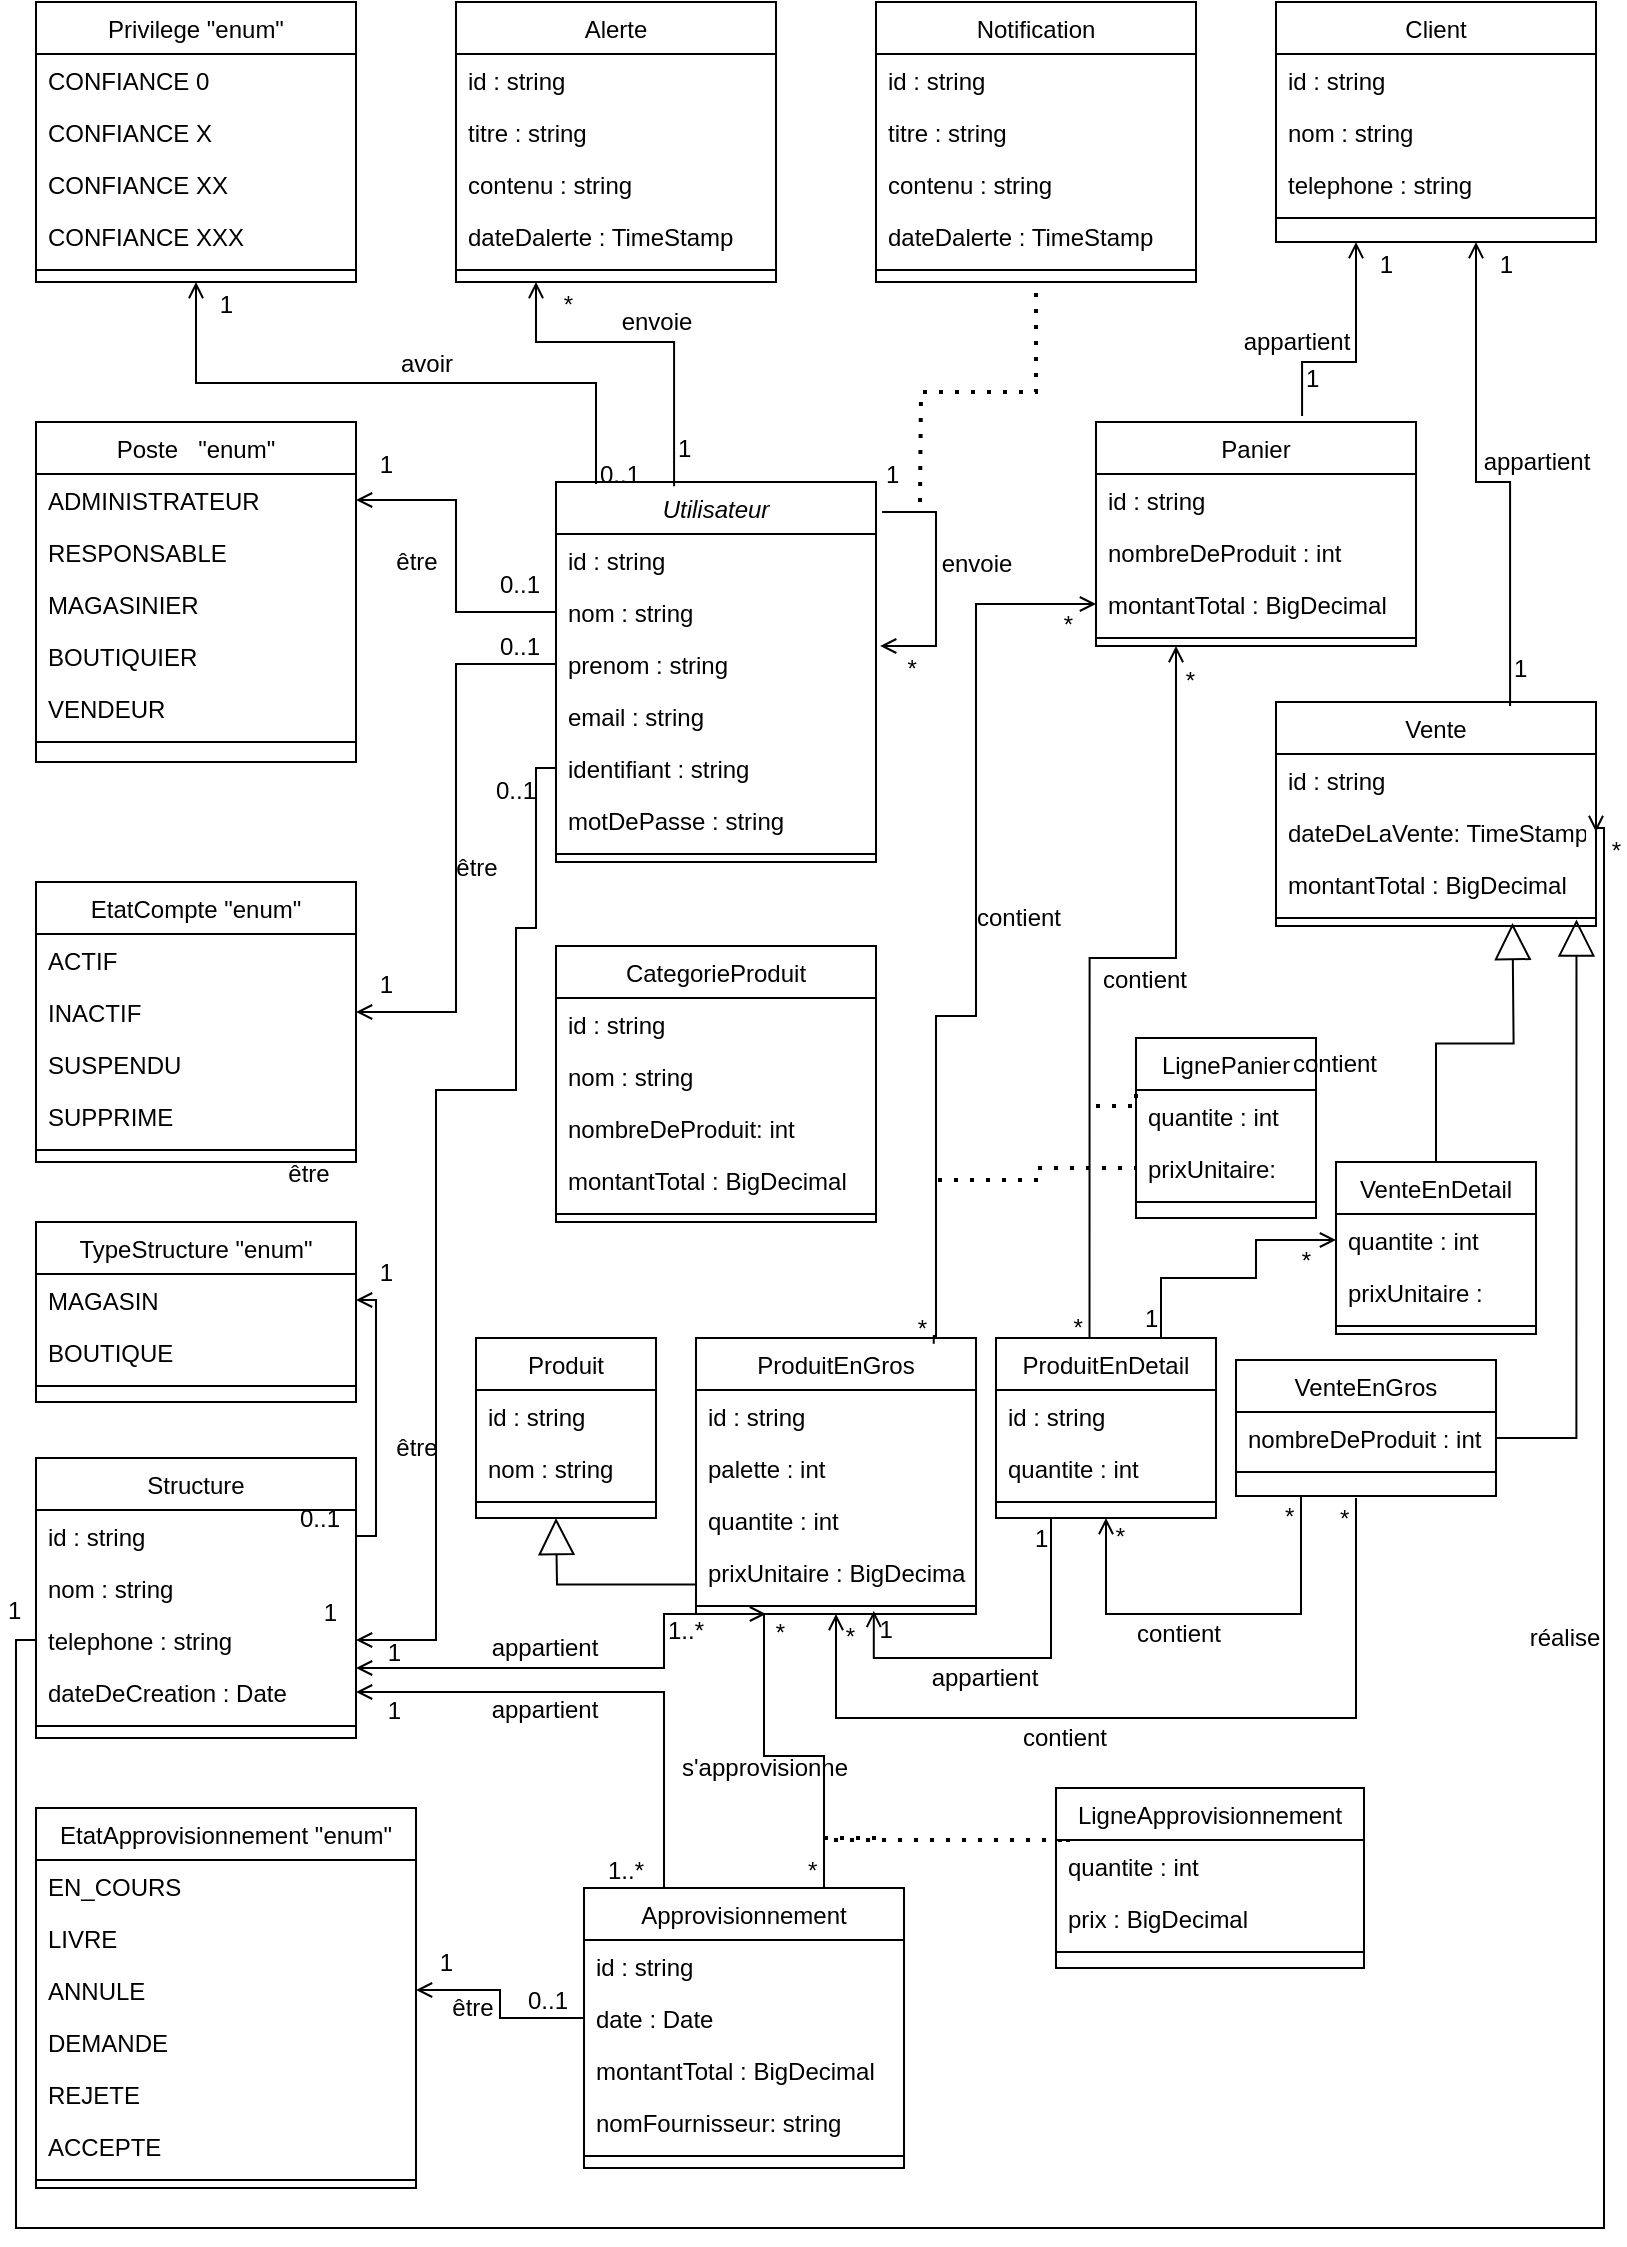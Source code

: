 <mxfile version="24.7.17">
  <diagram id="C5RBs43oDa-KdzZeNtuy" name="Page-1">
    <mxGraphModel dx="1152" dy="1846" grid="1" gridSize="10" guides="1" tooltips="1" connect="1" arrows="1" fold="1" page="1" pageScale="1" pageWidth="827" pageHeight="1169" math="0" shadow="0">
      <root>
        <mxCell id="WIyWlLk6GJQsqaUBKTNV-0" />
        <mxCell id="WIyWlLk6GJQsqaUBKTNV-1" parent="WIyWlLk6GJQsqaUBKTNV-0" />
        <mxCell id="zkfFHV4jXpPFQw0GAbJ--0" value="Utilisateur" style="swimlane;fontStyle=2;align=center;verticalAlign=top;childLayout=stackLayout;horizontal=1;startSize=26;horizontalStack=0;resizeParent=1;resizeLast=0;collapsible=1;marginBottom=0;rounded=0;shadow=0;strokeWidth=1;" parent="WIyWlLk6GJQsqaUBKTNV-1" vertex="1">
          <mxGeometry x="286" y="-893" width="160" height="190" as="geometry">
            <mxRectangle x="230" y="140" width="160" height="26" as="alternateBounds" />
          </mxGeometry>
        </mxCell>
        <mxCell id="lYryitj7VN87ut8COyyz-1" value="id : string" style="text;align=left;verticalAlign=top;spacingLeft=4;spacingRight=4;overflow=hidden;rotatable=0;points=[[0,0.5],[1,0.5]];portConstraint=eastwest;rounded=0;shadow=0;html=0;" vertex="1" parent="zkfFHV4jXpPFQw0GAbJ--0">
          <mxGeometry y="26" width="160" height="26" as="geometry" />
        </mxCell>
        <mxCell id="zkfFHV4jXpPFQw0GAbJ--1" value="nom : string" style="text;align=left;verticalAlign=top;spacingLeft=4;spacingRight=4;overflow=hidden;rotatable=0;points=[[0,0.5],[1,0.5]];portConstraint=eastwest;" parent="zkfFHV4jXpPFQw0GAbJ--0" vertex="1">
          <mxGeometry y="52" width="160" height="26" as="geometry" />
        </mxCell>
        <mxCell id="zkfFHV4jXpPFQw0GAbJ--2" value="prenom : string" style="text;align=left;verticalAlign=top;spacingLeft=4;spacingRight=4;overflow=hidden;rotatable=0;points=[[0,0.5],[1,0.5]];portConstraint=eastwest;rounded=0;shadow=0;html=0;" parent="zkfFHV4jXpPFQw0GAbJ--0" vertex="1">
          <mxGeometry y="78" width="160" height="26" as="geometry" />
        </mxCell>
        <mxCell id="zkfFHV4jXpPFQw0GAbJ--3" value="email : string" style="text;align=left;verticalAlign=top;spacingLeft=4;spacingRight=4;overflow=hidden;rotatable=0;points=[[0,0.5],[1,0.5]];portConstraint=eastwest;rounded=0;shadow=0;html=0;" parent="zkfFHV4jXpPFQw0GAbJ--0" vertex="1">
          <mxGeometry y="104" width="160" height="26" as="geometry" />
        </mxCell>
        <mxCell id="lYryitj7VN87ut8COyyz-0" value="identifiant : string" style="text;align=left;verticalAlign=top;spacingLeft=4;spacingRight=4;overflow=hidden;rotatable=0;points=[[0,0.5],[1,0.5]];portConstraint=eastwest;rounded=0;shadow=0;html=0;" vertex="1" parent="zkfFHV4jXpPFQw0GAbJ--0">
          <mxGeometry y="130" width="160" height="26" as="geometry" />
        </mxCell>
        <mxCell id="lYryitj7VN87ut8COyyz-2" value="motDePasse : string" style="text;align=left;verticalAlign=top;spacingLeft=4;spacingRight=4;overflow=hidden;rotatable=0;points=[[0,0.5],[1,0.5]];portConstraint=eastwest;rounded=0;shadow=0;html=0;" vertex="1" parent="zkfFHV4jXpPFQw0GAbJ--0">
          <mxGeometry y="156" width="160" height="26" as="geometry" />
        </mxCell>
        <mxCell id="zkfFHV4jXpPFQw0GAbJ--4" value="" style="line;html=1;strokeWidth=1;align=left;verticalAlign=middle;spacingTop=-1;spacingLeft=3;spacingRight=3;rotatable=0;labelPosition=right;points=[];portConstraint=eastwest;" parent="zkfFHV4jXpPFQw0GAbJ--0" vertex="1">
          <mxGeometry y="182" width="160" height="8" as="geometry" />
        </mxCell>
        <mxCell id="lYryitj7VN87ut8COyyz-34" value="" style="endArrow=open;shadow=0;strokeWidth=1;rounded=0;curved=0;endFill=1;edgeStyle=elbowEdgeStyle;elbow=vertical;exitX=1.019;exitY=0.079;exitDx=0;exitDy=0;exitPerimeter=0;entryX=1.013;entryY=1.154;entryDx=0;entryDy=0;entryPerimeter=0;" edge="1" parent="zkfFHV4jXpPFQw0GAbJ--0" source="zkfFHV4jXpPFQw0GAbJ--0" target="zkfFHV4jXpPFQw0GAbJ--1">
          <mxGeometry x="0.5" y="41" relative="1" as="geometry">
            <mxPoint x="110" y="2" as="sourcePoint" />
            <mxPoint x="210" y="-100" as="targetPoint" />
            <mxPoint x="-40" y="32" as="offset" />
            <Array as="points">
              <mxPoint x="190" y="-40" />
            </Array>
          </mxGeometry>
        </mxCell>
        <mxCell id="lYryitj7VN87ut8COyyz-35" value="1" style="resizable=0;align=left;verticalAlign=bottom;labelBackgroundColor=none;fontSize=12;" connectable="0" vertex="1" parent="lYryitj7VN87ut8COyyz-34">
          <mxGeometry x="-1" relative="1" as="geometry">
            <mxPoint y="-10" as="offset" />
          </mxGeometry>
        </mxCell>
        <mxCell id="lYryitj7VN87ut8COyyz-36" value="*" style="resizable=0;align=right;verticalAlign=bottom;labelBackgroundColor=none;fontSize=12;" connectable="0" vertex="1" parent="lYryitj7VN87ut8COyyz-34">
          <mxGeometry x="1" relative="1" as="geometry">
            <mxPoint x="20" y="20" as="offset" />
          </mxGeometry>
        </mxCell>
        <mxCell id="lYryitj7VN87ut8COyyz-37" value="envoie" style="text;html=1;resizable=0;points=[];;align=center;verticalAlign=middle;labelBackgroundColor=none;rounded=0;shadow=0;strokeWidth=1;fontSize=12;" vertex="1" connectable="0" parent="lYryitj7VN87ut8COyyz-34">
          <mxGeometry x="0.5" y="49" relative="1" as="geometry">
            <mxPoint x="-29" y="-39" as="offset" />
          </mxGeometry>
        </mxCell>
        <mxCell id="zkfFHV4jXpPFQw0GAbJ--6" value="Poste   &quot;enum&quot;" style="swimlane;fontStyle=0;align=center;verticalAlign=top;childLayout=stackLayout;horizontal=1;startSize=26;horizontalStack=0;resizeParent=1;resizeLast=0;collapsible=1;marginBottom=0;rounded=0;shadow=0;strokeWidth=1;" parent="WIyWlLk6GJQsqaUBKTNV-1" vertex="1">
          <mxGeometry x="26" y="-923" width="160" height="170" as="geometry">
            <mxRectangle x="130" y="380" width="160" height="26" as="alternateBounds" />
          </mxGeometry>
        </mxCell>
        <mxCell id="zkfFHV4jXpPFQw0GAbJ--7" value="ADMINISTRATEUR" style="text;align=left;verticalAlign=top;spacingLeft=4;spacingRight=4;overflow=hidden;rotatable=0;points=[[0,0.5],[1,0.5]];portConstraint=eastwest;" parent="zkfFHV4jXpPFQw0GAbJ--6" vertex="1">
          <mxGeometry y="26" width="160" height="26" as="geometry" />
        </mxCell>
        <mxCell id="zkfFHV4jXpPFQw0GAbJ--8" value="RESPONSABLE" style="text;align=left;verticalAlign=top;spacingLeft=4;spacingRight=4;overflow=hidden;rotatable=0;points=[[0,0.5],[1,0.5]];portConstraint=eastwest;rounded=0;shadow=0;html=0;" parent="zkfFHV4jXpPFQw0GAbJ--6" vertex="1">
          <mxGeometry y="52" width="160" height="26" as="geometry" />
        </mxCell>
        <mxCell id="lYryitj7VN87ut8COyyz-5" value="MAGASINIER" style="text;align=left;verticalAlign=top;spacingLeft=4;spacingRight=4;overflow=hidden;rotatable=0;points=[[0,0.5],[1,0.5]];portConstraint=eastwest;rounded=0;shadow=0;html=0;" vertex="1" parent="zkfFHV4jXpPFQw0GAbJ--6">
          <mxGeometry y="78" width="160" height="26" as="geometry" />
        </mxCell>
        <mxCell id="lYryitj7VN87ut8COyyz-4" value="BOUTIQUIER" style="text;align=left;verticalAlign=top;spacingLeft=4;spacingRight=4;overflow=hidden;rotatable=0;points=[[0,0.5],[1,0.5]];portConstraint=eastwest;rounded=0;shadow=0;html=0;" vertex="1" parent="zkfFHV4jXpPFQw0GAbJ--6">
          <mxGeometry y="104" width="160" height="26" as="geometry" />
        </mxCell>
        <mxCell id="lYryitj7VN87ut8COyyz-3" value="VENDEUR" style="text;align=left;verticalAlign=top;spacingLeft=4;spacingRight=4;overflow=hidden;rotatable=0;points=[[0,0.5],[1,0.5]];portConstraint=eastwest;rounded=0;shadow=0;html=0;" vertex="1" parent="zkfFHV4jXpPFQw0GAbJ--6">
          <mxGeometry y="130" width="160" height="26" as="geometry" />
        </mxCell>
        <mxCell id="zkfFHV4jXpPFQw0GAbJ--9" value="" style="line;html=1;strokeWidth=1;align=left;verticalAlign=middle;spacingTop=-1;spacingLeft=3;spacingRight=3;rotatable=0;labelPosition=right;points=[];portConstraint=eastwest;" parent="zkfFHV4jXpPFQw0GAbJ--6" vertex="1">
          <mxGeometry y="156" width="160" height="8" as="geometry" />
        </mxCell>
        <mxCell id="zkfFHV4jXpPFQw0GAbJ--13" value="EtatCompte &quot;enum&quot;" style="swimlane;fontStyle=0;align=center;verticalAlign=top;childLayout=stackLayout;horizontal=1;startSize=26;horizontalStack=0;resizeParent=1;resizeLast=0;collapsible=1;marginBottom=0;rounded=0;shadow=0;strokeWidth=1;" parent="WIyWlLk6GJQsqaUBKTNV-1" vertex="1">
          <mxGeometry x="26" y="-693" width="160" height="140" as="geometry">
            <mxRectangle x="340" y="380" width="170" height="26" as="alternateBounds" />
          </mxGeometry>
        </mxCell>
        <mxCell id="lYryitj7VN87ut8COyyz-6" value="ACTIF" style="text;align=left;verticalAlign=top;spacingLeft=4;spacingRight=4;overflow=hidden;rotatable=0;points=[[0,0.5],[1,0.5]];portConstraint=eastwest;" vertex="1" parent="zkfFHV4jXpPFQw0GAbJ--13">
          <mxGeometry y="26" width="160" height="26" as="geometry" />
        </mxCell>
        <mxCell id="zkfFHV4jXpPFQw0GAbJ--14" value="INACTIF" style="text;align=left;verticalAlign=top;spacingLeft=4;spacingRight=4;overflow=hidden;rotatable=0;points=[[0,0.5],[1,0.5]];portConstraint=eastwest;" parent="zkfFHV4jXpPFQw0GAbJ--13" vertex="1">
          <mxGeometry y="52" width="160" height="26" as="geometry" />
        </mxCell>
        <mxCell id="lYryitj7VN87ut8COyyz-7" value="SUSPENDU" style="text;align=left;verticalAlign=top;spacingLeft=4;spacingRight=4;overflow=hidden;rotatable=0;points=[[0,0.5],[1,0.5]];portConstraint=eastwest;" vertex="1" parent="zkfFHV4jXpPFQw0GAbJ--13">
          <mxGeometry y="78" width="160" height="26" as="geometry" />
        </mxCell>
        <mxCell id="lYryitj7VN87ut8COyyz-8" value="SUPPRIME" style="text;align=left;verticalAlign=top;spacingLeft=4;spacingRight=4;overflow=hidden;rotatable=0;points=[[0,0.5],[1,0.5]];portConstraint=eastwest;" vertex="1" parent="zkfFHV4jXpPFQw0GAbJ--13">
          <mxGeometry y="104" width="160" height="26" as="geometry" />
        </mxCell>
        <mxCell id="zkfFHV4jXpPFQw0GAbJ--15" value="" style="line;html=1;strokeWidth=1;align=left;verticalAlign=middle;spacingTop=-1;spacingLeft=3;spacingRight=3;rotatable=0;labelPosition=right;points=[];portConstraint=eastwest;" parent="zkfFHV4jXpPFQw0GAbJ--13" vertex="1">
          <mxGeometry y="130" width="160" height="8" as="geometry" />
        </mxCell>
        <mxCell id="zkfFHV4jXpPFQw0GAbJ--17" value="Privilege &quot;enum&quot;" style="swimlane;fontStyle=0;align=center;verticalAlign=top;childLayout=stackLayout;horizontal=1;startSize=26;horizontalStack=0;resizeParent=1;resizeLast=0;collapsible=1;marginBottom=0;rounded=0;shadow=0;strokeWidth=1;" parent="WIyWlLk6GJQsqaUBKTNV-1" vertex="1">
          <mxGeometry x="26" y="-1133" width="160" height="140" as="geometry">
            <mxRectangle x="550" y="140" width="160" height="26" as="alternateBounds" />
          </mxGeometry>
        </mxCell>
        <mxCell id="zkfFHV4jXpPFQw0GAbJ--18" value="CONFIANCE 0" style="text;align=left;verticalAlign=top;spacingLeft=4;spacingRight=4;overflow=hidden;rotatable=0;points=[[0,0.5],[1,0.5]];portConstraint=eastwest;" parent="zkfFHV4jXpPFQw0GAbJ--17" vertex="1">
          <mxGeometry y="26" width="160" height="26" as="geometry" />
        </mxCell>
        <mxCell id="zkfFHV4jXpPFQw0GAbJ--19" value="CONFIANCE X" style="text;align=left;verticalAlign=top;spacingLeft=4;spacingRight=4;overflow=hidden;rotatable=0;points=[[0,0.5],[1,0.5]];portConstraint=eastwest;rounded=0;shadow=0;html=0;" parent="zkfFHV4jXpPFQw0GAbJ--17" vertex="1">
          <mxGeometry y="52" width="160" height="26" as="geometry" />
        </mxCell>
        <mxCell id="zkfFHV4jXpPFQw0GAbJ--20" value="CONFIANCE XX" style="text;align=left;verticalAlign=top;spacingLeft=4;spacingRight=4;overflow=hidden;rotatable=0;points=[[0,0.5],[1,0.5]];portConstraint=eastwest;rounded=0;shadow=0;html=0;" parent="zkfFHV4jXpPFQw0GAbJ--17" vertex="1">
          <mxGeometry y="78" width="160" height="26" as="geometry" />
        </mxCell>
        <mxCell id="zkfFHV4jXpPFQw0GAbJ--21" value="CONFIANCE XXX" style="text;align=left;verticalAlign=top;spacingLeft=4;spacingRight=4;overflow=hidden;rotatable=0;points=[[0,0.5],[1,0.5]];portConstraint=eastwest;rounded=0;shadow=0;html=0;" parent="zkfFHV4jXpPFQw0GAbJ--17" vertex="1">
          <mxGeometry y="104" width="160" height="26" as="geometry" />
        </mxCell>
        <mxCell id="zkfFHV4jXpPFQw0GAbJ--23" value="" style="line;html=1;strokeWidth=1;align=left;verticalAlign=middle;spacingTop=-1;spacingLeft=3;spacingRight=3;rotatable=0;labelPosition=right;points=[];portConstraint=eastwest;" parent="zkfFHV4jXpPFQw0GAbJ--17" vertex="1">
          <mxGeometry y="130" width="160" height="8" as="geometry" />
        </mxCell>
        <mxCell id="zkfFHV4jXpPFQw0GAbJ--26" value="" style="endArrow=open;shadow=0;strokeWidth=1;rounded=0;curved=0;endFill=1;edgeStyle=elbowEdgeStyle;elbow=vertical;exitX=0.125;exitY=0.005;exitDx=0;exitDy=0;exitPerimeter=0;" parent="WIyWlLk6GJQsqaUBKTNV-1" source="zkfFHV4jXpPFQw0GAbJ--0" target="zkfFHV4jXpPFQw0GAbJ--17" edge="1">
          <mxGeometry x="0.5" y="41" relative="1" as="geometry">
            <mxPoint x="386" y="-811" as="sourcePoint" />
            <mxPoint x="546" y="-811" as="targetPoint" />
            <mxPoint x="-40" y="32" as="offset" />
          </mxGeometry>
        </mxCell>
        <mxCell id="zkfFHV4jXpPFQw0GAbJ--27" value="0..1" style="resizable=0;align=left;verticalAlign=bottom;labelBackgroundColor=none;fontSize=12;" parent="zkfFHV4jXpPFQw0GAbJ--26" connectable="0" vertex="1">
          <mxGeometry x="-1" relative="1" as="geometry">
            <mxPoint y="4" as="offset" />
          </mxGeometry>
        </mxCell>
        <mxCell id="zkfFHV4jXpPFQw0GAbJ--28" value="1" style="resizable=0;align=right;verticalAlign=bottom;labelBackgroundColor=none;fontSize=12;" parent="zkfFHV4jXpPFQw0GAbJ--26" connectable="0" vertex="1">
          <mxGeometry x="1" relative="1" as="geometry">
            <mxPoint x="20" y="20" as="offset" />
          </mxGeometry>
        </mxCell>
        <mxCell id="zkfFHV4jXpPFQw0GAbJ--29" value="avoir" style="text;html=1;resizable=0;points=[];;align=center;verticalAlign=middle;labelBackgroundColor=none;rounded=0;shadow=0;strokeWidth=1;fontSize=12;" parent="zkfFHV4jXpPFQw0GAbJ--26" vertex="1" connectable="0">
          <mxGeometry x="0.5" y="49" relative="1" as="geometry">
            <mxPoint x="90" y="-59" as="offset" />
          </mxGeometry>
        </mxCell>
        <mxCell id="lYryitj7VN87ut8COyyz-10" value="Alerte" style="swimlane;fontStyle=0;align=center;verticalAlign=top;childLayout=stackLayout;horizontal=1;startSize=26;horizontalStack=0;resizeParent=1;resizeLast=0;collapsible=1;marginBottom=0;rounded=0;shadow=0;strokeWidth=1;" vertex="1" parent="WIyWlLk6GJQsqaUBKTNV-1">
          <mxGeometry x="236" y="-1133" width="160" height="140" as="geometry">
            <mxRectangle x="550" y="140" width="160" height="26" as="alternateBounds" />
          </mxGeometry>
        </mxCell>
        <mxCell id="lYryitj7VN87ut8COyyz-11" value="id : string" style="text;align=left;verticalAlign=top;spacingLeft=4;spacingRight=4;overflow=hidden;rotatable=0;points=[[0,0.5],[1,0.5]];portConstraint=eastwest;" vertex="1" parent="lYryitj7VN87ut8COyyz-10">
          <mxGeometry y="26" width="160" height="26" as="geometry" />
        </mxCell>
        <mxCell id="lYryitj7VN87ut8COyyz-12" value="titre : string" style="text;align=left;verticalAlign=top;spacingLeft=4;spacingRight=4;overflow=hidden;rotatable=0;points=[[0,0.5],[1,0.5]];portConstraint=eastwest;rounded=0;shadow=0;html=0;" vertex="1" parent="lYryitj7VN87ut8COyyz-10">
          <mxGeometry y="52" width="160" height="26" as="geometry" />
        </mxCell>
        <mxCell id="lYryitj7VN87ut8COyyz-13" value="contenu : string" style="text;align=left;verticalAlign=top;spacingLeft=4;spacingRight=4;overflow=hidden;rotatable=0;points=[[0,0.5],[1,0.5]];portConstraint=eastwest;rounded=0;shadow=0;html=0;" vertex="1" parent="lYryitj7VN87ut8COyyz-10">
          <mxGeometry y="78" width="160" height="26" as="geometry" />
        </mxCell>
        <mxCell id="lYryitj7VN87ut8COyyz-14" value="dateDalerte : TimeStamp" style="text;align=left;verticalAlign=top;spacingLeft=4;spacingRight=4;overflow=hidden;rotatable=0;points=[[0,0.5],[1,0.5]];portConstraint=eastwest;rounded=0;shadow=0;html=0;" vertex="1" parent="lYryitj7VN87ut8COyyz-10">
          <mxGeometry y="104" width="160" height="26" as="geometry" />
        </mxCell>
        <mxCell id="lYryitj7VN87ut8COyyz-15" value="" style="line;html=1;strokeWidth=1;align=left;verticalAlign=middle;spacingTop=-1;spacingLeft=3;spacingRight=3;rotatable=0;labelPosition=right;points=[];portConstraint=eastwest;" vertex="1" parent="lYryitj7VN87ut8COyyz-10">
          <mxGeometry y="130" width="160" height="8" as="geometry" />
        </mxCell>
        <mxCell id="lYryitj7VN87ut8COyyz-16" value="" style="endArrow=open;shadow=0;strokeWidth=1;rounded=0;endFill=1;edgeStyle=orthogonalEdgeStyle;elbow=vertical;exitX=0;exitY=0.5;exitDx=0;exitDy=0;entryX=1;entryY=0.5;entryDx=0;entryDy=0;" edge="1" parent="WIyWlLk6GJQsqaUBKTNV-1" source="zkfFHV4jXpPFQw0GAbJ--1" target="zkfFHV4jXpPFQw0GAbJ--7">
          <mxGeometry x="0.5" y="41" relative="1" as="geometry">
            <mxPoint x="146" y="-723" as="sourcePoint" />
            <mxPoint x="266" y="-723" as="targetPoint" />
            <mxPoint x="-40" y="32" as="offset" />
          </mxGeometry>
        </mxCell>
        <mxCell id="lYryitj7VN87ut8COyyz-17" value="0..1" style="resizable=0;align=left;verticalAlign=bottom;labelBackgroundColor=none;fontSize=12;" connectable="0" vertex="1" parent="lYryitj7VN87ut8COyyz-16">
          <mxGeometry x="-1" relative="1" as="geometry">
            <mxPoint x="-30" y="-5" as="offset" />
          </mxGeometry>
        </mxCell>
        <mxCell id="lYryitj7VN87ut8COyyz-18" value="1" style="resizable=0;align=right;verticalAlign=bottom;labelBackgroundColor=none;fontSize=12;" connectable="0" vertex="1" parent="lYryitj7VN87ut8COyyz-16">
          <mxGeometry x="1" relative="1" as="geometry">
            <mxPoint x="20" y="-9" as="offset" />
          </mxGeometry>
        </mxCell>
        <mxCell id="lYryitj7VN87ut8COyyz-19" value="être" style="text;html=1;resizable=0;points=[];;align=center;verticalAlign=middle;labelBackgroundColor=none;rounded=0;shadow=0;strokeWidth=1;fontSize=12;" vertex="1" connectable="0" parent="lYryitj7VN87ut8COyyz-16">
          <mxGeometry x="0.5" y="49" relative="1" as="geometry">
            <mxPoint x="-9" y="-18" as="offset" />
          </mxGeometry>
        </mxCell>
        <mxCell id="lYryitj7VN87ut8COyyz-20" value="" style="endArrow=open;shadow=0;strokeWidth=1;rounded=0;endFill=1;edgeStyle=orthogonalEdgeStyle;elbow=vertical;exitX=0;exitY=0.5;exitDx=0;exitDy=0;entryX=1;entryY=0.5;entryDx=0;entryDy=0;" edge="1" parent="WIyWlLk6GJQsqaUBKTNV-1" source="zkfFHV4jXpPFQw0GAbJ--2" target="zkfFHV4jXpPFQw0GAbJ--14">
          <mxGeometry x="0.5" y="41" relative="1" as="geometry">
            <mxPoint x="266" y="-643" as="sourcePoint" />
            <mxPoint x="386" y="-643" as="targetPoint" />
            <mxPoint x="-40" y="32" as="offset" />
          </mxGeometry>
        </mxCell>
        <mxCell id="lYryitj7VN87ut8COyyz-21" value="0..1" style="resizable=0;align=left;verticalAlign=bottom;labelBackgroundColor=none;fontSize=12;" connectable="0" vertex="1" parent="lYryitj7VN87ut8COyyz-20">
          <mxGeometry x="-1" relative="1" as="geometry">
            <mxPoint x="-30" as="offset" />
          </mxGeometry>
        </mxCell>
        <mxCell id="lYryitj7VN87ut8COyyz-22" value="1" style="resizable=0;align=right;verticalAlign=bottom;labelBackgroundColor=none;fontSize=12;" connectable="0" vertex="1" parent="lYryitj7VN87ut8COyyz-20">
          <mxGeometry x="1" relative="1" as="geometry">
            <mxPoint x="20" y="-5" as="offset" />
          </mxGeometry>
        </mxCell>
        <mxCell id="lYryitj7VN87ut8COyyz-23" value="être" style="text;html=1;resizable=0;points=[];;align=center;verticalAlign=middle;labelBackgroundColor=none;rounded=0;shadow=0;strokeWidth=1;fontSize=12;" vertex="1" connectable="0" parent="lYryitj7VN87ut8COyyz-20">
          <mxGeometry x="0.5" y="49" relative="1" as="geometry">
            <mxPoint x="-39" y="-54" as="offset" />
          </mxGeometry>
        </mxCell>
        <mxCell id="lYryitj7VN87ut8COyyz-24" value="Notification" style="swimlane;fontStyle=0;align=center;verticalAlign=top;childLayout=stackLayout;horizontal=1;startSize=26;horizontalStack=0;resizeParent=1;resizeLast=0;collapsible=1;marginBottom=0;rounded=0;shadow=0;strokeWidth=1;" vertex="1" parent="WIyWlLk6GJQsqaUBKTNV-1">
          <mxGeometry x="446" y="-1133" width="160" height="140" as="geometry">
            <mxRectangle x="550" y="140" width="160" height="26" as="alternateBounds" />
          </mxGeometry>
        </mxCell>
        <mxCell id="lYryitj7VN87ut8COyyz-25" value="id : string" style="text;align=left;verticalAlign=top;spacingLeft=4;spacingRight=4;overflow=hidden;rotatable=0;points=[[0,0.5],[1,0.5]];portConstraint=eastwest;" vertex="1" parent="lYryitj7VN87ut8COyyz-24">
          <mxGeometry y="26" width="160" height="26" as="geometry" />
        </mxCell>
        <mxCell id="lYryitj7VN87ut8COyyz-26" value="titre : string" style="text;align=left;verticalAlign=top;spacingLeft=4;spacingRight=4;overflow=hidden;rotatable=0;points=[[0,0.5],[1,0.5]];portConstraint=eastwest;rounded=0;shadow=0;html=0;" vertex="1" parent="lYryitj7VN87ut8COyyz-24">
          <mxGeometry y="52" width="160" height="26" as="geometry" />
        </mxCell>
        <mxCell id="lYryitj7VN87ut8COyyz-27" value="contenu : string" style="text;align=left;verticalAlign=top;spacingLeft=4;spacingRight=4;overflow=hidden;rotatable=0;points=[[0,0.5],[1,0.5]];portConstraint=eastwest;rounded=0;shadow=0;html=0;" vertex="1" parent="lYryitj7VN87ut8COyyz-24">
          <mxGeometry y="78" width="160" height="26" as="geometry" />
        </mxCell>
        <mxCell id="lYryitj7VN87ut8COyyz-28" value="dateDalerte : TimeStamp" style="text;align=left;verticalAlign=top;spacingLeft=4;spacingRight=4;overflow=hidden;rotatable=0;points=[[0,0.5],[1,0.5]];portConstraint=eastwest;rounded=0;shadow=0;html=0;" vertex="1" parent="lYryitj7VN87ut8COyyz-24">
          <mxGeometry y="104" width="160" height="26" as="geometry" />
        </mxCell>
        <mxCell id="lYryitj7VN87ut8COyyz-29" value="" style="line;html=1;strokeWidth=1;align=left;verticalAlign=middle;spacingTop=-1;spacingLeft=3;spacingRight=3;rotatable=0;labelPosition=right;points=[];portConstraint=eastwest;" vertex="1" parent="lYryitj7VN87ut8COyyz-24">
          <mxGeometry y="130" width="160" height="8" as="geometry" />
        </mxCell>
        <mxCell id="lYryitj7VN87ut8COyyz-30" value="" style="endArrow=open;shadow=0;strokeWidth=1;rounded=0;curved=0;endFill=1;edgeStyle=elbowEdgeStyle;elbow=vertical;exitX=0.369;exitY=0.011;exitDx=0;exitDy=0;exitPerimeter=0;entryX=0.25;entryY=1;entryDx=0;entryDy=0;" edge="1" parent="WIyWlLk6GJQsqaUBKTNV-1" source="zkfFHV4jXpPFQw0GAbJ--0" target="lYryitj7VN87ut8COyyz-10">
          <mxGeometry x="0.5" y="41" relative="1" as="geometry">
            <mxPoint x="346" y="-893" as="sourcePoint" />
            <mxPoint x="146" y="-994" as="targetPoint" />
            <mxPoint x="-40" y="32" as="offset" />
            <Array as="points">
              <mxPoint x="316" y="-963" />
            </Array>
          </mxGeometry>
        </mxCell>
        <mxCell id="lYryitj7VN87ut8COyyz-31" value="1" style="resizable=0;align=left;verticalAlign=bottom;labelBackgroundColor=none;fontSize=12;" connectable="0" vertex="1" parent="lYryitj7VN87ut8COyyz-30">
          <mxGeometry x="-1" relative="1" as="geometry">
            <mxPoint y="-10" as="offset" />
          </mxGeometry>
        </mxCell>
        <mxCell id="lYryitj7VN87ut8COyyz-32" value="*" style="resizable=0;align=right;verticalAlign=bottom;labelBackgroundColor=none;fontSize=12;" connectable="0" vertex="1" parent="lYryitj7VN87ut8COyyz-30">
          <mxGeometry x="1" relative="1" as="geometry">
            <mxPoint x="20" y="20" as="offset" />
          </mxGeometry>
        </mxCell>
        <mxCell id="lYryitj7VN87ut8COyyz-33" value="envoie" style="text;html=1;resizable=0;points=[];;align=center;verticalAlign=middle;labelBackgroundColor=none;rounded=0;shadow=0;strokeWidth=1;fontSize=12;" vertex="1" connectable="0" parent="lYryitj7VN87ut8COyyz-30">
          <mxGeometry x="0.5" y="49" relative="1" as="geometry">
            <mxPoint x="47" y="-59" as="offset" />
          </mxGeometry>
        </mxCell>
        <mxCell id="lYryitj7VN87ut8COyyz-44" value="" style="endArrow=none;dashed=1;html=1;dashPattern=1 3;strokeWidth=2;rounded=0;entryX=0.5;entryY=1;entryDx=0;entryDy=0;edgeStyle=orthogonalEdgeStyle;" edge="1" parent="WIyWlLk6GJQsqaUBKTNV-1" target="lYryitj7VN87ut8COyyz-24">
          <mxGeometry width="50" height="50" relative="1" as="geometry">
            <mxPoint x="468" y="-883" as="sourcePoint" />
            <mxPoint x="526" y="-913" as="targetPoint" />
          </mxGeometry>
        </mxCell>
        <mxCell id="lYryitj7VN87ut8COyyz-45" value="Structure" style="swimlane;fontStyle=0;align=center;verticalAlign=top;childLayout=stackLayout;horizontal=1;startSize=26;horizontalStack=0;resizeParent=1;resizeLast=0;collapsible=1;marginBottom=0;rounded=0;shadow=0;strokeWidth=1;" vertex="1" parent="WIyWlLk6GJQsqaUBKTNV-1">
          <mxGeometry x="26" y="-405" width="160" height="140" as="geometry">
            <mxRectangle x="550" y="140" width="160" height="26" as="alternateBounds" />
          </mxGeometry>
        </mxCell>
        <mxCell id="lYryitj7VN87ut8COyyz-46" value="id : string" style="text;align=left;verticalAlign=top;spacingLeft=4;spacingRight=4;overflow=hidden;rotatable=0;points=[[0,0.5],[1,0.5]];portConstraint=eastwest;" vertex="1" parent="lYryitj7VN87ut8COyyz-45">
          <mxGeometry y="26" width="160" height="26" as="geometry" />
        </mxCell>
        <mxCell id="lYryitj7VN87ut8COyyz-47" value="nom : string" style="text;align=left;verticalAlign=top;spacingLeft=4;spacingRight=4;overflow=hidden;rotatable=0;points=[[0,0.5],[1,0.5]];portConstraint=eastwest;rounded=0;shadow=0;html=0;" vertex="1" parent="lYryitj7VN87ut8COyyz-45">
          <mxGeometry y="52" width="160" height="26" as="geometry" />
        </mxCell>
        <mxCell id="lYryitj7VN87ut8COyyz-48" value="telephone : string" style="text;align=left;verticalAlign=top;spacingLeft=4;spacingRight=4;overflow=hidden;rotatable=0;points=[[0,0.5],[1,0.5]];portConstraint=eastwest;rounded=0;shadow=0;html=0;" vertex="1" parent="lYryitj7VN87ut8COyyz-45">
          <mxGeometry y="78" width="160" height="26" as="geometry" />
        </mxCell>
        <mxCell id="lYryitj7VN87ut8COyyz-49" value="dateDeCreation : Date" style="text;align=left;verticalAlign=top;spacingLeft=4;spacingRight=4;overflow=hidden;rotatable=0;points=[[0,0.5],[1,0.5]];portConstraint=eastwest;rounded=0;shadow=0;html=0;" vertex="1" parent="lYryitj7VN87ut8COyyz-45">
          <mxGeometry y="104" width="160" height="26" as="geometry" />
        </mxCell>
        <mxCell id="lYryitj7VN87ut8COyyz-50" value="" style="line;html=1;strokeWidth=1;align=left;verticalAlign=middle;spacingTop=-1;spacingLeft=3;spacingRight=3;rotatable=0;labelPosition=right;points=[];portConstraint=eastwest;" vertex="1" parent="lYryitj7VN87ut8COyyz-45">
          <mxGeometry y="130" width="160" height="8" as="geometry" />
        </mxCell>
        <mxCell id="lYryitj7VN87ut8COyyz-51" value="TypeStructure &quot;enum&quot;" style="swimlane;fontStyle=0;align=center;verticalAlign=top;childLayout=stackLayout;horizontal=1;startSize=26;horizontalStack=0;resizeParent=1;resizeLast=0;collapsible=1;marginBottom=0;rounded=0;shadow=0;strokeWidth=1;" vertex="1" parent="WIyWlLk6GJQsqaUBKTNV-1">
          <mxGeometry x="26" y="-523" width="160" height="90" as="geometry">
            <mxRectangle x="550" y="140" width="160" height="26" as="alternateBounds" />
          </mxGeometry>
        </mxCell>
        <mxCell id="lYryitj7VN87ut8COyyz-52" value="MAGASIN" style="text;align=left;verticalAlign=top;spacingLeft=4;spacingRight=4;overflow=hidden;rotatable=0;points=[[0,0.5],[1,0.5]];portConstraint=eastwest;" vertex="1" parent="lYryitj7VN87ut8COyyz-51">
          <mxGeometry y="26" width="160" height="26" as="geometry" />
        </mxCell>
        <mxCell id="lYryitj7VN87ut8COyyz-53" value="BOUTIQUE" style="text;align=left;verticalAlign=top;spacingLeft=4;spacingRight=4;overflow=hidden;rotatable=0;points=[[0,0.5],[1,0.5]];portConstraint=eastwest;rounded=0;shadow=0;html=0;" vertex="1" parent="lYryitj7VN87ut8COyyz-51">
          <mxGeometry y="52" width="160" height="26" as="geometry" />
        </mxCell>
        <mxCell id="lYryitj7VN87ut8COyyz-56" value="" style="line;html=1;strokeWidth=1;align=left;verticalAlign=middle;spacingTop=-1;spacingLeft=3;spacingRight=3;rotatable=0;labelPosition=right;points=[];portConstraint=eastwest;" vertex="1" parent="lYryitj7VN87ut8COyyz-51">
          <mxGeometry y="78" width="160" height="8" as="geometry" />
        </mxCell>
        <mxCell id="lYryitj7VN87ut8COyyz-57" value="" style="endArrow=open;shadow=0;strokeWidth=1;rounded=0;endFill=1;edgeStyle=orthogonalEdgeStyle;elbow=vertical;entryX=1;entryY=0.5;entryDx=0;entryDy=0;exitX=0;exitY=0.5;exitDx=0;exitDy=0;" edge="1" parent="WIyWlLk6GJQsqaUBKTNV-1" source="lYryitj7VN87ut8COyyz-0" target="lYryitj7VN87ut8COyyz-48">
          <mxGeometry x="0.5" y="41" relative="1" as="geometry">
            <mxPoint x="356" y="-703" as="sourcePoint" />
            <mxPoint x="256" y="-538" as="targetPoint" />
            <mxPoint x="-40" y="32" as="offset" />
            <Array as="points">
              <mxPoint x="276" y="-750" />
              <mxPoint x="276" y="-670" />
              <mxPoint x="266" y="-670" />
              <mxPoint x="266" y="-589" />
              <mxPoint x="226" y="-589" />
              <mxPoint x="226" y="-314" />
            </Array>
          </mxGeometry>
        </mxCell>
        <mxCell id="lYryitj7VN87ut8COyyz-58" value="0..1" style="resizable=0;align=left;verticalAlign=bottom;labelBackgroundColor=none;fontSize=12;" connectable="0" vertex="1" parent="lYryitj7VN87ut8COyyz-57">
          <mxGeometry x="-1" relative="1" as="geometry">
            <mxPoint x="-32" y="20" as="offset" />
          </mxGeometry>
        </mxCell>
        <mxCell id="lYryitj7VN87ut8COyyz-59" value="1" style="resizable=0;align=right;verticalAlign=bottom;labelBackgroundColor=none;fontSize=12;" connectable="0" vertex="1" parent="lYryitj7VN87ut8COyyz-57">
          <mxGeometry x="1" relative="1" as="geometry">
            <mxPoint x="-8" y="-5" as="offset" />
          </mxGeometry>
        </mxCell>
        <mxCell id="lYryitj7VN87ut8COyyz-60" value="être" style="text;html=1;resizable=0;points=[];;align=center;verticalAlign=middle;labelBackgroundColor=none;rounded=0;shadow=0;strokeWidth=1;fontSize=12;" vertex="1" connectable="0" parent="lYryitj7VN87ut8COyyz-57">
          <mxGeometry x="0.5" y="49" relative="1" as="geometry">
            <mxPoint x="-59" y="-2" as="offset" />
          </mxGeometry>
        </mxCell>
        <mxCell id="lYryitj7VN87ut8COyyz-61" value="" style="endArrow=open;shadow=0;strokeWidth=1;rounded=0;endFill=1;edgeStyle=orthogonalEdgeStyle;elbow=vertical;exitX=1;exitY=0.5;exitDx=0;exitDy=0;entryX=1;entryY=0.5;entryDx=0;entryDy=0;" edge="1" parent="WIyWlLk6GJQsqaUBKTNV-1" source="lYryitj7VN87ut8COyyz-46" target="lYryitj7VN87ut8COyyz-52">
          <mxGeometry x="0.5" y="41" relative="1" as="geometry">
            <mxPoint x="306" y="-443" as="sourcePoint" />
            <mxPoint x="206" y="-338" as="targetPoint" />
            <mxPoint x="-40" y="32" as="offset" />
          </mxGeometry>
        </mxCell>
        <mxCell id="lYryitj7VN87ut8COyyz-62" value="0..1" style="resizable=0;align=left;verticalAlign=bottom;labelBackgroundColor=none;fontSize=12;" connectable="0" vertex="1" parent="lYryitj7VN87ut8COyyz-61">
          <mxGeometry x="-1" relative="1" as="geometry">
            <mxPoint x="-30" as="offset" />
          </mxGeometry>
        </mxCell>
        <mxCell id="lYryitj7VN87ut8COyyz-63" value="1" style="resizable=0;align=right;verticalAlign=bottom;labelBackgroundColor=none;fontSize=12;" connectable="0" vertex="1" parent="lYryitj7VN87ut8COyyz-61">
          <mxGeometry x="1" relative="1" as="geometry">
            <mxPoint x="20" y="-5" as="offset" />
          </mxGeometry>
        </mxCell>
        <mxCell id="lYryitj7VN87ut8COyyz-64" value="être" style="text;html=1;resizable=0;points=[];;align=center;verticalAlign=middle;labelBackgroundColor=none;rounded=0;shadow=0;strokeWidth=1;fontSize=12;" vertex="1" connectable="0" parent="lYryitj7VN87ut8COyyz-61">
          <mxGeometry x="0.5" y="49" relative="1" as="geometry">
            <mxPoint x="15" y="-88" as="offset" />
          </mxGeometry>
        </mxCell>
        <mxCell id="lYryitj7VN87ut8COyyz-65" value="Client" style="swimlane;fontStyle=0;align=center;verticalAlign=top;childLayout=stackLayout;horizontal=1;startSize=26;horizontalStack=0;resizeParent=1;resizeLast=0;collapsible=1;marginBottom=0;rounded=0;shadow=0;strokeWidth=1;" vertex="1" parent="WIyWlLk6GJQsqaUBKTNV-1">
          <mxGeometry x="646" y="-1133" width="160" height="120" as="geometry">
            <mxRectangle x="550" y="140" width="160" height="26" as="alternateBounds" />
          </mxGeometry>
        </mxCell>
        <mxCell id="lYryitj7VN87ut8COyyz-66" value="id : string" style="text;align=left;verticalAlign=top;spacingLeft=4;spacingRight=4;overflow=hidden;rotatable=0;points=[[0,0.5],[1,0.5]];portConstraint=eastwest;" vertex="1" parent="lYryitj7VN87ut8COyyz-65">
          <mxGeometry y="26" width="160" height="26" as="geometry" />
        </mxCell>
        <mxCell id="lYryitj7VN87ut8COyyz-67" value="nom : string" style="text;align=left;verticalAlign=top;spacingLeft=4;spacingRight=4;overflow=hidden;rotatable=0;points=[[0,0.5],[1,0.5]];portConstraint=eastwest;rounded=0;shadow=0;html=0;" vertex="1" parent="lYryitj7VN87ut8COyyz-65">
          <mxGeometry y="52" width="160" height="26" as="geometry" />
        </mxCell>
        <mxCell id="lYryitj7VN87ut8COyyz-68" value="telephone : string" style="text;align=left;verticalAlign=top;spacingLeft=4;spacingRight=4;overflow=hidden;rotatable=0;points=[[0,0.5],[1,0.5]];portConstraint=eastwest;rounded=0;shadow=0;html=0;" vertex="1" parent="lYryitj7VN87ut8COyyz-65">
          <mxGeometry y="78" width="160" height="26" as="geometry" />
        </mxCell>
        <mxCell id="lYryitj7VN87ut8COyyz-70" value="" style="line;html=1;strokeWidth=1;align=left;verticalAlign=middle;spacingTop=-1;spacingLeft=3;spacingRight=3;rotatable=0;labelPosition=right;points=[];portConstraint=eastwest;" vertex="1" parent="lYryitj7VN87ut8COyyz-65">
          <mxGeometry y="104" width="160" height="8" as="geometry" />
        </mxCell>
        <mxCell id="lYryitj7VN87ut8COyyz-71" value="Panier" style="swimlane;fontStyle=0;align=center;verticalAlign=top;childLayout=stackLayout;horizontal=1;startSize=26;horizontalStack=0;resizeParent=1;resizeLast=0;collapsible=1;marginBottom=0;rounded=0;shadow=0;strokeWidth=1;" vertex="1" parent="WIyWlLk6GJQsqaUBKTNV-1">
          <mxGeometry x="556" y="-923" width="160" height="112" as="geometry">
            <mxRectangle x="550" y="140" width="160" height="26" as="alternateBounds" />
          </mxGeometry>
        </mxCell>
        <mxCell id="lYryitj7VN87ut8COyyz-72" value="id : string" style="text;align=left;verticalAlign=top;spacingLeft=4;spacingRight=4;overflow=hidden;rotatable=0;points=[[0,0.5],[1,0.5]];portConstraint=eastwest;" vertex="1" parent="lYryitj7VN87ut8COyyz-71">
          <mxGeometry y="26" width="160" height="26" as="geometry" />
        </mxCell>
        <mxCell id="lYryitj7VN87ut8COyyz-73" value="nombreDeProduit : int" style="text;align=left;verticalAlign=top;spacingLeft=4;spacingRight=4;overflow=hidden;rotatable=0;points=[[0,0.5],[1,0.5]];portConstraint=eastwest;rounded=0;shadow=0;html=0;" vertex="1" parent="lYryitj7VN87ut8COyyz-71">
          <mxGeometry y="52" width="160" height="26" as="geometry" />
        </mxCell>
        <mxCell id="lYryitj7VN87ut8COyyz-81" value="montantTotal : BigDecimal" style="text;align=left;verticalAlign=top;spacingLeft=4;spacingRight=4;overflow=hidden;rotatable=0;points=[[0,0.5],[1,0.5]];portConstraint=eastwest;rounded=0;shadow=0;html=0;" vertex="1" parent="lYryitj7VN87ut8COyyz-71">
          <mxGeometry y="78" width="160" height="26" as="geometry" />
        </mxCell>
        <mxCell id="lYryitj7VN87ut8COyyz-75" value="" style="line;html=1;strokeWidth=1;align=left;verticalAlign=middle;spacingTop=-1;spacingLeft=3;spacingRight=3;rotatable=0;labelPosition=right;points=[];portConstraint=eastwest;" vertex="1" parent="lYryitj7VN87ut8COyyz-71">
          <mxGeometry y="104" width="160" height="8" as="geometry" />
        </mxCell>
        <mxCell id="lYryitj7VN87ut8COyyz-76" value="" style="endArrow=open;shadow=0;strokeWidth=1;rounded=0;curved=0;endFill=1;edgeStyle=elbowEdgeStyle;elbow=vertical;exitX=0.644;exitY=-0.027;exitDx=0;exitDy=0;entryX=0.25;entryY=1;entryDx=0;entryDy=0;exitPerimeter=0;" edge="1" parent="WIyWlLk6GJQsqaUBKTNV-1" source="lYryitj7VN87ut8COyyz-71" target="lYryitj7VN87ut8COyyz-65">
          <mxGeometry x="0.5" y="41" relative="1" as="geometry">
            <mxPoint x="726" y="-913" as="sourcePoint" />
            <mxPoint x="686" y="-1003" as="targetPoint" />
            <mxPoint x="-40" y="32" as="offset" />
            <Array as="points">
              <mxPoint x="706" y="-953" />
            </Array>
          </mxGeometry>
        </mxCell>
        <mxCell id="lYryitj7VN87ut8COyyz-77" value="1" style="resizable=0;align=left;verticalAlign=bottom;labelBackgroundColor=none;fontSize=12;" connectable="0" vertex="1" parent="lYryitj7VN87ut8COyyz-76">
          <mxGeometry x="-1" relative="1" as="geometry">
            <mxPoint y="-10" as="offset" />
          </mxGeometry>
        </mxCell>
        <mxCell id="lYryitj7VN87ut8COyyz-78" value="1" style="resizable=0;align=right;verticalAlign=bottom;labelBackgroundColor=none;fontSize=12;" connectable="0" vertex="1" parent="lYryitj7VN87ut8COyyz-76">
          <mxGeometry x="1" relative="1" as="geometry">
            <mxPoint x="20" y="20" as="offset" />
          </mxGeometry>
        </mxCell>
        <mxCell id="lYryitj7VN87ut8COyyz-79" value="appartient" style="text;html=1;resizable=0;points=[];;align=center;verticalAlign=middle;labelBackgroundColor=none;rounded=0;shadow=0;strokeWidth=1;fontSize=12;" vertex="1" connectable="0" parent="lYryitj7VN87ut8COyyz-76">
          <mxGeometry x="0.5" y="49" relative="1" as="geometry">
            <mxPoint x="19" y="21" as="offset" />
          </mxGeometry>
        </mxCell>
        <mxCell id="lYryitj7VN87ut8COyyz-82" value="Vente" style="swimlane;fontStyle=0;align=center;verticalAlign=top;childLayout=stackLayout;horizontal=1;startSize=26;horizontalStack=0;resizeParent=1;resizeLast=0;collapsible=1;marginBottom=0;rounded=0;shadow=0;strokeWidth=1;" vertex="1" parent="WIyWlLk6GJQsqaUBKTNV-1">
          <mxGeometry x="646" y="-783" width="160" height="112" as="geometry">
            <mxRectangle x="550" y="140" width="160" height="26" as="alternateBounds" />
          </mxGeometry>
        </mxCell>
        <mxCell id="lYryitj7VN87ut8COyyz-83" value="id : string" style="text;align=left;verticalAlign=top;spacingLeft=4;spacingRight=4;overflow=hidden;rotatable=0;points=[[0,0.5],[1,0.5]];portConstraint=eastwest;" vertex="1" parent="lYryitj7VN87ut8COyyz-82">
          <mxGeometry y="26" width="160" height="26" as="geometry" />
        </mxCell>
        <mxCell id="lYryitj7VN87ut8COyyz-84" value="dateDeLaVente: TimeStamp" style="text;align=left;verticalAlign=top;spacingLeft=4;spacingRight=4;overflow=hidden;rotatable=0;points=[[0,0.5],[1,0.5]];portConstraint=eastwest;rounded=0;shadow=0;html=0;" vertex="1" parent="lYryitj7VN87ut8COyyz-82">
          <mxGeometry y="52" width="160" height="26" as="geometry" />
        </mxCell>
        <mxCell id="lYryitj7VN87ut8COyyz-85" value="montantTotal : BigDecimal" style="text;align=left;verticalAlign=top;spacingLeft=4;spacingRight=4;overflow=hidden;rotatable=0;points=[[0,0.5],[1,0.5]];portConstraint=eastwest;rounded=0;shadow=0;html=0;" vertex="1" parent="lYryitj7VN87ut8COyyz-82">
          <mxGeometry y="78" width="160" height="26" as="geometry" />
        </mxCell>
        <mxCell id="lYryitj7VN87ut8COyyz-86" value="" style="line;html=1;strokeWidth=1;align=left;verticalAlign=middle;spacingTop=-1;spacingLeft=3;spacingRight=3;rotatable=0;labelPosition=right;points=[];portConstraint=eastwest;" vertex="1" parent="lYryitj7VN87ut8COyyz-82">
          <mxGeometry y="104" width="160" height="8" as="geometry" />
        </mxCell>
        <mxCell id="lYryitj7VN87ut8COyyz-87" value="" style="endArrow=open;shadow=0;strokeWidth=1;rounded=0;curved=0;endFill=1;edgeStyle=elbowEdgeStyle;elbow=vertical;exitX=0.669;exitY=0.018;exitDx=0;exitDy=0;exitPerimeter=0;" edge="1" parent="WIyWlLk6GJQsqaUBKTNV-1">
          <mxGeometry x="0.5" y="41" relative="1" as="geometry">
            <mxPoint x="763.04" y="-780.984" as="sourcePoint" />
            <mxPoint x="746" y="-1013" as="targetPoint" />
            <mxPoint x="-40" y="32" as="offset" />
            <Array as="points">
              <mxPoint x="806" y="-893" />
            </Array>
          </mxGeometry>
        </mxCell>
        <mxCell id="lYryitj7VN87ut8COyyz-88" value="1" style="resizable=0;align=left;verticalAlign=bottom;labelBackgroundColor=none;fontSize=12;" connectable="0" vertex="1" parent="lYryitj7VN87ut8COyyz-87">
          <mxGeometry x="-1" relative="1" as="geometry">
            <mxPoint y="-10" as="offset" />
          </mxGeometry>
        </mxCell>
        <mxCell id="lYryitj7VN87ut8COyyz-89" value="1" style="resizable=0;align=right;verticalAlign=bottom;labelBackgroundColor=none;fontSize=12;" connectable="0" vertex="1" parent="lYryitj7VN87ut8COyyz-87">
          <mxGeometry x="1" relative="1" as="geometry">
            <mxPoint x="20" y="20" as="offset" />
          </mxGeometry>
        </mxCell>
        <mxCell id="lYryitj7VN87ut8COyyz-90" value="appartient" style="text;html=1;resizable=0;points=[];;align=center;verticalAlign=middle;labelBackgroundColor=none;rounded=0;shadow=0;strokeWidth=1;fontSize=12;" vertex="1" connectable="0" parent="lYryitj7VN87ut8COyyz-87">
          <mxGeometry x="0.5" y="49" relative="1" as="geometry">
            <mxPoint x="79" y="48" as="offset" />
          </mxGeometry>
        </mxCell>
        <mxCell id="lYryitj7VN87ut8COyyz-91" value="" style="endArrow=block;endSize=16;endFill=0;html=1;rounded=0;exitX=1;exitY=0.5;exitDx=0;exitDy=0;edgeStyle=orthogonalEdgeStyle;entryX=0.939;entryY=0.589;entryDx=0;entryDy=0;entryPerimeter=0;" edge="1" parent="WIyWlLk6GJQsqaUBKTNV-1" source="lYryitj7VN87ut8COyyz-95" target="lYryitj7VN87ut8COyyz-86">
          <mxGeometry x="0.25" y="-20" width="160" relative="1" as="geometry">
            <mxPoint x="616.04" y="-603" as="sourcePoint" />
            <mxPoint x="796" y="-665" as="targetPoint" />
            <Array as="points">
              <mxPoint x="796" y="-415" />
            </Array>
            <mxPoint as="offset" />
          </mxGeometry>
        </mxCell>
        <mxCell id="lYryitj7VN87ut8COyyz-92" value="VenteEnGros" style="swimlane;fontStyle=0;align=center;verticalAlign=top;childLayout=stackLayout;horizontal=1;startSize=26;horizontalStack=0;resizeParent=1;resizeLast=0;collapsible=1;marginBottom=0;rounded=0;shadow=0;strokeWidth=1;" vertex="1" parent="WIyWlLk6GJQsqaUBKTNV-1">
          <mxGeometry x="626" y="-454" width="130" height="68" as="geometry">
            <mxRectangle x="550" y="140" width="160" height="26" as="alternateBounds" />
          </mxGeometry>
        </mxCell>
        <mxCell id="lYryitj7VN87ut8COyyz-95" value="nombreDeProduit : int" style="text;align=left;verticalAlign=top;spacingLeft=4;spacingRight=4;overflow=hidden;rotatable=0;points=[[0,0.5],[1,0.5]];portConstraint=eastwest;rounded=0;shadow=0;html=0;" vertex="1" parent="lYryitj7VN87ut8COyyz-92">
          <mxGeometry y="26" width="130" height="26" as="geometry" />
        </mxCell>
        <mxCell id="lYryitj7VN87ut8COyyz-96" value="" style="line;html=1;strokeWidth=1;align=left;verticalAlign=middle;spacingTop=-1;spacingLeft=3;spacingRight=3;rotatable=0;labelPosition=right;points=[];portConstraint=eastwest;" vertex="1" parent="lYryitj7VN87ut8COyyz-92">
          <mxGeometry y="52" width="130" height="8" as="geometry" />
        </mxCell>
        <mxCell id="lYryitj7VN87ut8COyyz-97" value="VenteEnDetail" style="swimlane;fontStyle=0;align=center;verticalAlign=top;childLayout=stackLayout;horizontal=1;startSize=26;horizontalStack=0;resizeParent=1;resizeLast=0;collapsible=1;marginBottom=0;rounded=0;shadow=0;strokeWidth=1;" vertex="1" parent="WIyWlLk6GJQsqaUBKTNV-1">
          <mxGeometry x="676" y="-553" width="100" height="86" as="geometry">
            <mxRectangle x="550" y="140" width="160" height="26" as="alternateBounds" />
          </mxGeometry>
        </mxCell>
        <mxCell id="lYryitj7VN87ut8COyyz-100" value="quantite : int" style="text;align=left;verticalAlign=top;spacingLeft=4;spacingRight=4;overflow=hidden;rotatable=0;points=[[0,0.5],[1,0.5]];portConstraint=eastwest;rounded=0;shadow=0;html=0;" vertex="1" parent="lYryitj7VN87ut8COyyz-97">
          <mxGeometry y="26" width="100" height="26" as="geometry" />
        </mxCell>
        <mxCell id="lYryitj7VN87ut8COyyz-127" value="prixUnitaire : " style="text;align=left;verticalAlign=top;spacingLeft=4;spacingRight=4;overflow=hidden;rotatable=0;points=[[0,0.5],[1,0.5]];portConstraint=eastwest;rounded=0;shadow=0;html=0;" vertex="1" parent="lYryitj7VN87ut8COyyz-97">
          <mxGeometry y="52" width="100" height="26" as="geometry" />
        </mxCell>
        <mxCell id="lYryitj7VN87ut8COyyz-101" value="" style="line;html=1;strokeWidth=1;align=left;verticalAlign=middle;spacingTop=-1;spacingLeft=3;spacingRight=3;rotatable=0;labelPosition=right;points=[];portConstraint=eastwest;" vertex="1" parent="lYryitj7VN87ut8COyyz-97">
          <mxGeometry y="78" width="100" height="8" as="geometry" />
        </mxCell>
        <mxCell id="lYryitj7VN87ut8COyyz-102" value="" style="endArrow=block;endSize=16;endFill=0;html=1;rounded=0;entryX=0.125;entryY=1.125;entryDx=0;entryDy=0;entryPerimeter=0;exitX=0.5;exitY=0;exitDx=0;exitDy=0;edgeStyle=orthogonalEdgeStyle;" edge="1" parent="WIyWlLk6GJQsqaUBKTNV-1" source="lYryitj7VN87ut8COyyz-97">
          <mxGeometry x="0.25" y="-20" width="160" relative="1" as="geometry">
            <mxPoint x="687.25" y="-603.5" as="sourcePoint" />
            <mxPoint x="764.25" y="-672.5" as="targetPoint" />
            <mxPoint as="offset" />
          </mxGeometry>
        </mxCell>
        <mxCell id="lYryitj7VN87ut8COyyz-103" value="CategorieProduit" style="swimlane;fontStyle=0;align=center;verticalAlign=top;childLayout=stackLayout;horizontal=1;startSize=26;horizontalStack=0;resizeParent=1;resizeLast=0;collapsible=1;marginBottom=0;rounded=0;shadow=0;strokeWidth=1;" vertex="1" parent="WIyWlLk6GJQsqaUBKTNV-1">
          <mxGeometry x="286" y="-661" width="160" height="138" as="geometry">
            <mxRectangle x="550" y="140" width="160" height="26" as="alternateBounds" />
          </mxGeometry>
        </mxCell>
        <mxCell id="lYryitj7VN87ut8COyyz-108" value="id : string" style="text;align=left;verticalAlign=top;spacingLeft=4;spacingRight=4;overflow=hidden;rotatable=0;points=[[0,0.5],[1,0.5]];portConstraint=eastwest;rounded=0;shadow=0;html=0;" vertex="1" parent="lYryitj7VN87ut8COyyz-103">
          <mxGeometry y="26" width="160" height="26" as="geometry" />
        </mxCell>
        <mxCell id="lYryitj7VN87ut8COyyz-104" value="nom : string" style="text;align=left;verticalAlign=top;spacingLeft=4;spacingRight=4;overflow=hidden;rotatable=0;points=[[0,0.5],[1,0.5]];portConstraint=eastwest;rounded=0;shadow=0;html=0;" vertex="1" parent="lYryitj7VN87ut8COyyz-103">
          <mxGeometry y="52" width="160" height="26" as="geometry" />
        </mxCell>
        <mxCell id="lYryitj7VN87ut8COyyz-106" value="nombreDeProduit: int" style="text;align=left;verticalAlign=top;spacingLeft=4;spacingRight=4;overflow=hidden;rotatable=0;points=[[0,0.5],[1,0.5]];portConstraint=eastwest;rounded=0;shadow=0;html=0;" vertex="1" parent="lYryitj7VN87ut8COyyz-103">
          <mxGeometry y="78" width="160" height="26" as="geometry" />
        </mxCell>
        <mxCell id="lYryitj7VN87ut8COyyz-107" value="montantTotal : BigDecimal" style="text;align=left;verticalAlign=top;spacingLeft=4;spacingRight=4;overflow=hidden;rotatable=0;points=[[0,0.5],[1,0.5]];portConstraint=eastwest;rounded=0;shadow=0;html=0;" vertex="1" parent="lYryitj7VN87ut8COyyz-103">
          <mxGeometry y="104" width="160" height="26" as="geometry" />
        </mxCell>
        <mxCell id="lYryitj7VN87ut8COyyz-105" value="" style="line;html=1;strokeWidth=1;align=left;verticalAlign=middle;spacingTop=-1;spacingLeft=3;spacingRight=3;rotatable=0;labelPosition=right;points=[];portConstraint=eastwest;" vertex="1" parent="lYryitj7VN87ut8COyyz-103">
          <mxGeometry y="130" width="160" height="8" as="geometry" />
        </mxCell>
        <mxCell id="lYryitj7VN87ut8COyyz-109" value="Produit" style="swimlane;fontStyle=0;align=center;verticalAlign=top;childLayout=stackLayout;horizontal=1;startSize=26;horizontalStack=0;resizeParent=1;resizeLast=0;collapsible=1;marginBottom=0;rounded=0;shadow=0;strokeWidth=1;" vertex="1" parent="WIyWlLk6GJQsqaUBKTNV-1">
          <mxGeometry x="246" y="-465" width="90" height="90" as="geometry">
            <mxRectangle x="550" y="140" width="160" height="26" as="alternateBounds" />
          </mxGeometry>
        </mxCell>
        <mxCell id="lYryitj7VN87ut8COyyz-110" value="id : string" style="text;align=left;verticalAlign=top;spacingLeft=4;spacingRight=4;overflow=hidden;rotatable=0;points=[[0,0.5],[1,0.5]];portConstraint=eastwest;rounded=0;shadow=0;html=0;" vertex="1" parent="lYryitj7VN87ut8COyyz-109">
          <mxGeometry y="26" width="90" height="26" as="geometry" />
        </mxCell>
        <mxCell id="lYryitj7VN87ut8COyyz-111" value="nom : string" style="text;align=left;verticalAlign=top;spacingLeft=4;spacingRight=4;overflow=hidden;rotatable=0;points=[[0,0.5],[1,0.5]];portConstraint=eastwest;rounded=0;shadow=0;html=0;" vertex="1" parent="lYryitj7VN87ut8COyyz-109">
          <mxGeometry y="52" width="90" height="26" as="geometry" />
        </mxCell>
        <mxCell id="lYryitj7VN87ut8COyyz-114" value="" style="line;html=1;strokeWidth=1;align=left;verticalAlign=middle;spacingTop=-1;spacingLeft=3;spacingRight=3;rotatable=0;labelPosition=right;points=[];portConstraint=eastwest;" vertex="1" parent="lYryitj7VN87ut8COyyz-109">
          <mxGeometry y="78" width="90" height="8" as="geometry" />
        </mxCell>
        <mxCell id="lYryitj7VN87ut8COyyz-116" value="ProduitEnGros" style="swimlane;fontStyle=0;align=center;verticalAlign=top;childLayout=stackLayout;horizontal=1;startSize=26;horizontalStack=0;resizeParent=1;resizeLast=0;collapsible=1;marginBottom=0;rounded=0;shadow=0;strokeWidth=1;" vertex="1" parent="WIyWlLk6GJQsqaUBKTNV-1">
          <mxGeometry x="356" y="-465" width="140" height="138" as="geometry">
            <mxRectangle x="550" y="140" width="160" height="26" as="alternateBounds" />
          </mxGeometry>
        </mxCell>
        <mxCell id="lYryitj7VN87ut8COyyz-117" value="id : string" style="text;align=left;verticalAlign=top;spacingLeft=4;spacingRight=4;overflow=hidden;rotatable=0;points=[[0,0.5],[1,0.5]];portConstraint=eastwest;rounded=0;shadow=0;html=0;" vertex="1" parent="lYryitj7VN87ut8COyyz-116">
          <mxGeometry y="26" width="140" height="26" as="geometry" />
        </mxCell>
        <mxCell id="lYryitj7VN87ut8COyyz-118" value="palette : int" style="text;align=left;verticalAlign=top;spacingLeft=4;spacingRight=4;overflow=hidden;rotatable=0;points=[[0,0.5],[1,0.5]];portConstraint=eastwest;rounded=0;shadow=0;html=0;" vertex="1" parent="lYryitj7VN87ut8COyyz-116">
          <mxGeometry y="52" width="140" height="26" as="geometry" />
        </mxCell>
        <mxCell id="lYryitj7VN87ut8COyyz-119" value="quantite : int" style="text;align=left;verticalAlign=top;spacingLeft=4;spacingRight=4;overflow=hidden;rotatable=0;points=[[0,0.5],[1,0.5]];portConstraint=eastwest;rounded=0;shadow=0;html=0;" vertex="1" parent="lYryitj7VN87ut8COyyz-116">
          <mxGeometry y="78" width="140" height="26" as="geometry" />
        </mxCell>
        <mxCell id="lYryitj7VN87ut8COyyz-126" value="prixUnitaire : BigDecimal" style="text;align=left;verticalAlign=top;spacingLeft=4;spacingRight=4;overflow=hidden;rotatable=0;points=[[0,0.5],[1,0.5]];portConstraint=eastwest;rounded=0;shadow=0;html=0;" vertex="1" parent="lYryitj7VN87ut8COyyz-116">
          <mxGeometry y="104" width="140" height="26" as="geometry" />
        </mxCell>
        <mxCell id="lYryitj7VN87ut8COyyz-120" value="" style="line;html=1;strokeWidth=1;align=left;verticalAlign=middle;spacingTop=-1;spacingLeft=3;spacingRight=3;rotatable=0;labelPosition=right;points=[];portConstraint=eastwest;" vertex="1" parent="lYryitj7VN87ut8COyyz-116">
          <mxGeometry y="130" width="140" height="8" as="geometry" />
        </mxCell>
        <mxCell id="lYryitj7VN87ut8COyyz-121" value="ProduitEnDetail" style="swimlane;fontStyle=0;align=center;verticalAlign=top;childLayout=stackLayout;horizontal=1;startSize=26;horizontalStack=0;resizeParent=1;resizeLast=0;collapsible=1;marginBottom=0;rounded=0;shadow=0;strokeWidth=1;" vertex="1" parent="WIyWlLk6GJQsqaUBKTNV-1">
          <mxGeometry x="506" y="-465" width="110" height="90" as="geometry">
            <mxRectangle x="550" y="140" width="160" height="26" as="alternateBounds" />
          </mxGeometry>
        </mxCell>
        <mxCell id="lYryitj7VN87ut8COyyz-122" value="id : string" style="text;align=left;verticalAlign=top;spacingLeft=4;spacingRight=4;overflow=hidden;rotatable=0;points=[[0,0.5],[1,0.5]];portConstraint=eastwest;rounded=0;shadow=0;html=0;" vertex="1" parent="lYryitj7VN87ut8COyyz-121">
          <mxGeometry y="26" width="110" height="26" as="geometry" />
        </mxCell>
        <mxCell id="lYryitj7VN87ut8COyyz-124" value="quantite : int" style="text;align=left;verticalAlign=top;spacingLeft=4;spacingRight=4;overflow=hidden;rotatable=0;points=[[0,0.5],[1,0.5]];portConstraint=eastwest;rounded=0;shadow=0;html=0;" vertex="1" parent="lYryitj7VN87ut8COyyz-121">
          <mxGeometry y="52" width="110" height="26" as="geometry" />
        </mxCell>
        <mxCell id="lYryitj7VN87ut8COyyz-125" value="" style="line;html=1;strokeWidth=1;align=left;verticalAlign=middle;spacingTop=-1;spacingLeft=3;spacingRight=3;rotatable=0;labelPosition=right;points=[];portConstraint=eastwest;" vertex="1" parent="lYryitj7VN87ut8COyyz-121">
          <mxGeometry y="78" width="110" height="8" as="geometry" />
        </mxCell>
        <mxCell id="lYryitj7VN87ut8COyyz-129" value="" style="endArrow=open;shadow=0;strokeWidth=1;rounded=0;endFill=1;edgeStyle=orthogonalEdgeStyle;elbow=vertical;entryX=0.5;entryY=1;entryDx=0;entryDy=0;exitX=0.25;exitY=1;exitDx=0;exitDy=0;" edge="1" parent="WIyWlLk6GJQsqaUBKTNV-1" source="lYryitj7VN87ut8COyyz-92" target="lYryitj7VN87ut8COyyz-121">
          <mxGeometry x="0.5" y="41" relative="1" as="geometry">
            <mxPoint x="646" y="-385" as="sourcePoint" />
            <mxPoint x="588.5" y="-297" as="targetPoint" />
            <mxPoint x="-40" y="32" as="offset" />
            <Array as="points">
              <mxPoint x="659" y="-327" />
              <mxPoint x="561" y="-327" />
            </Array>
          </mxGeometry>
        </mxCell>
        <mxCell id="lYryitj7VN87ut8COyyz-130" value="*" style="resizable=0;align=left;verticalAlign=bottom;labelBackgroundColor=none;fontSize=12;" connectable="0" vertex="1" parent="lYryitj7VN87ut8COyyz-129">
          <mxGeometry x="-1" relative="1" as="geometry">
            <mxPoint x="-10" y="19" as="offset" />
          </mxGeometry>
        </mxCell>
        <mxCell id="lYryitj7VN87ut8COyyz-131" value="*" style="resizable=0;align=right;verticalAlign=bottom;labelBackgroundColor=none;fontSize=12;" connectable="0" vertex="1" parent="lYryitj7VN87ut8COyyz-129">
          <mxGeometry x="1" relative="1" as="geometry">
            <mxPoint x="11" y="18" as="offset" />
          </mxGeometry>
        </mxCell>
        <mxCell id="lYryitj7VN87ut8COyyz-132" value="contient" style="text;html=1;resizable=0;points=[];;align=center;verticalAlign=middle;labelBackgroundColor=none;rounded=0;shadow=0;strokeWidth=1;fontSize=12;" vertex="1" connectable="0" parent="lYryitj7VN87ut8COyyz-129">
          <mxGeometry x="0.5" y="49" relative="1" as="geometry">
            <mxPoint x="33" y="-39" as="offset" />
          </mxGeometry>
        </mxCell>
        <mxCell id="lYryitj7VN87ut8COyyz-133" value="" style="endArrow=open;shadow=0;strokeWidth=1;rounded=0;endFill=1;edgeStyle=orthogonalEdgeStyle;elbow=vertical;entryX=0.5;entryY=1;entryDx=0;entryDy=0;" edge="1" parent="WIyWlLk6GJQsqaUBKTNV-1" target="lYryitj7VN87ut8COyyz-116">
          <mxGeometry x="0.5" y="41" relative="1" as="geometry">
            <mxPoint x="686" y="-385" as="sourcePoint" />
            <mxPoint x="486" y="-276" as="targetPoint" />
            <mxPoint x="-40" y="32" as="offset" />
            <Array as="points">
              <mxPoint x="686" y="-275" />
              <mxPoint x="426" y="-275" />
            </Array>
          </mxGeometry>
        </mxCell>
        <mxCell id="lYryitj7VN87ut8COyyz-134" value="*" style="resizable=0;align=left;verticalAlign=bottom;labelBackgroundColor=none;fontSize=12;" connectable="0" vertex="1" parent="lYryitj7VN87ut8COyyz-133">
          <mxGeometry x="-1" relative="1" as="geometry">
            <mxPoint x="-10" y="19" as="offset" />
          </mxGeometry>
        </mxCell>
        <mxCell id="lYryitj7VN87ut8COyyz-135" value="*" style="resizable=0;align=right;verticalAlign=bottom;labelBackgroundColor=none;fontSize=12;" connectable="0" vertex="1" parent="lYryitj7VN87ut8COyyz-133">
          <mxGeometry x="1" relative="1" as="geometry">
            <mxPoint x="11" y="20" as="offset" />
          </mxGeometry>
        </mxCell>
        <mxCell id="lYryitj7VN87ut8COyyz-136" value="contient" style="text;html=1;resizable=0;points=[];;align=center;verticalAlign=middle;labelBackgroundColor=none;rounded=0;shadow=0;strokeWidth=1;fontSize=12;" vertex="1" connectable="0" parent="lYryitj7VN87ut8COyyz-133">
          <mxGeometry x="0.5" y="49" relative="1" as="geometry">
            <mxPoint x="60" y="-39" as="offset" />
          </mxGeometry>
        </mxCell>
        <mxCell id="lYryitj7VN87ut8COyyz-137" value="" style="endArrow=open;shadow=0;strokeWidth=1;rounded=0;endFill=1;edgeStyle=orthogonalEdgeStyle;elbow=vertical;entryX=0.25;entryY=1;entryDx=0;entryDy=0;exitX=0.425;exitY=-0.003;exitDx=0;exitDy=0;exitPerimeter=0;" edge="1" parent="WIyWlLk6GJQsqaUBKTNV-1" source="lYryitj7VN87ut8COyyz-121" target="lYryitj7VN87ut8COyyz-71">
          <mxGeometry x="0.5" y="41" relative="1" as="geometry">
            <mxPoint x="634" y="-775" as="sourcePoint" />
            <mxPoint x="536" y="-734" as="targetPoint" />
            <mxPoint x="-40" y="32" as="offset" />
            <Array as="points">
              <mxPoint x="553" y="-655" />
              <mxPoint x="596" y="-655" />
            </Array>
          </mxGeometry>
        </mxCell>
        <mxCell id="lYryitj7VN87ut8COyyz-138" value="*" style="resizable=0;align=left;verticalAlign=bottom;labelBackgroundColor=none;fontSize=12;" connectable="0" vertex="1" parent="lYryitj7VN87ut8COyyz-137">
          <mxGeometry x="-1" relative="1" as="geometry">
            <mxPoint x="-10" y="4" as="offset" />
          </mxGeometry>
        </mxCell>
        <mxCell id="lYryitj7VN87ut8COyyz-139" value="*" style="resizable=0;align=right;verticalAlign=bottom;labelBackgroundColor=none;fontSize=12;" connectable="0" vertex="1" parent="lYryitj7VN87ut8COyyz-137">
          <mxGeometry x="1" relative="1" as="geometry">
            <mxPoint x="11" y="26" as="offset" />
          </mxGeometry>
        </mxCell>
        <mxCell id="lYryitj7VN87ut8COyyz-140" value="contient" style="text;html=1;resizable=0;points=[];;align=center;verticalAlign=middle;labelBackgroundColor=none;rounded=0;shadow=0;strokeWidth=1;fontSize=12;" vertex="1" connectable="0" parent="lYryitj7VN87ut8COyyz-137">
          <mxGeometry x="0.5" y="49" relative="1" as="geometry">
            <mxPoint x="33" y="69" as="offset" />
          </mxGeometry>
        </mxCell>
        <mxCell id="lYryitj7VN87ut8COyyz-141" value="" style="endArrow=open;shadow=0;strokeWidth=1;rounded=0;endFill=1;edgeStyle=orthogonalEdgeStyle;elbow=vertical;entryX=0;entryY=0.5;entryDx=0;entryDy=0;exitX=0.849;exitY=0.021;exitDx=0;exitDy=0;exitPerimeter=0;" edge="1" parent="WIyWlLk6GJQsqaUBKTNV-1" source="lYryitj7VN87ut8COyyz-116" target="lYryitj7VN87ut8COyyz-81">
          <mxGeometry x="0.5" y="41" relative="1" as="geometry">
            <mxPoint x="610" y="-685" as="sourcePoint" />
            <mxPoint x="512" y="-644" as="targetPoint" />
            <mxPoint x="-40" y="32" as="offset" />
            <Array as="points">
              <mxPoint x="475" y="-466" />
              <mxPoint x="476" y="-466" />
              <mxPoint x="476" y="-626" />
              <mxPoint x="496" y="-626" />
              <mxPoint x="496" y="-832" />
            </Array>
          </mxGeometry>
        </mxCell>
        <mxCell id="lYryitj7VN87ut8COyyz-142" value="*" style="resizable=0;align=left;verticalAlign=bottom;labelBackgroundColor=none;fontSize=12;" connectable="0" vertex="1" parent="lYryitj7VN87ut8COyyz-141">
          <mxGeometry x="-1" relative="1" as="geometry">
            <mxPoint x="-10" y="1" as="offset" />
          </mxGeometry>
        </mxCell>
        <mxCell id="lYryitj7VN87ut8COyyz-143" value="*" style="resizable=0;align=right;verticalAlign=bottom;labelBackgroundColor=none;fontSize=12;" connectable="0" vertex="1" parent="lYryitj7VN87ut8COyyz-141">
          <mxGeometry x="1" relative="1" as="geometry">
            <mxPoint x="-10" y="19" as="offset" />
          </mxGeometry>
        </mxCell>
        <mxCell id="lYryitj7VN87ut8COyyz-144" value="contient" style="text;html=1;resizable=0;points=[];;align=center;verticalAlign=middle;labelBackgroundColor=none;rounded=0;shadow=0;strokeWidth=1;fontSize=12;" vertex="1" connectable="0" parent="lYryitj7VN87ut8COyyz-141">
          <mxGeometry x="0.5" y="49" relative="1" as="geometry">
            <mxPoint x="70" y="104" as="offset" />
          </mxGeometry>
        </mxCell>
        <mxCell id="lYryitj7VN87ut8COyyz-145" value="LignePanier" style="swimlane;fontStyle=0;align=center;verticalAlign=top;childLayout=stackLayout;horizontal=1;startSize=26;horizontalStack=0;resizeParent=1;resizeLast=0;collapsible=1;marginBottom=0;rounded=0;shadow=0;strokeWidth=1;" vertex="1" parent="WIyWlLk6GJQsqaUBKTNV-1">
          <mxGeometry x="576" y="-615" width="90" height="90" as="geometry">
            <mxRectangle x="550" y="140" width="160" height="26" as="alternateBounds" />
          </mxGeometry>
        </mxCell>
        <mxCell id="lYryitj7VN87ut8COyyz-147" value="quantite : int" style="text;align=left;verticalAlign=top;spacingLeft=4;spacingRight=4;overflow=hidden;rotatable=0;points=[[0,0.5],[1,0.5]];portConstraint=eastwest;rounded=0;shadow=0;html=0;" vertex="1" parent="lYryitj7VN87ut8COyyz-145">
          <mxGeometry y="26" width="90" height="26" as="geometry" />
        </mxCell>
        <mxCell id="lYryitj7VN87ut8COyyz-149" value="prixUnitaire:" style="text;align=left;verticalAlign=top;spacingLeft=4;spacingRight=4;overflow=hidden;rotatable=0;points=[[0,0.5],[1,0.5]];portConstraint=eastwest;rounded=0;shadow=0;html=0;" vertex="1" parent="lYryitj7VN87ut8COyyz-145">
          <mxGeometry y="52" width="90" height="26" as="geometry" />
        </mxCell>
        <mxCell id="lYryitj7VN87ut8COyyz-148" value="" style="line;html=1;strokeWidth=1;align=left;verticalAlign=middle;spacingTop=-1;spacingLeft=3;spacingRight=3;rotatable=0;labelPosition=right;points=[];portConstraint=eastwest;" vertex="1" parent="lYryitj7VN87ut8COyyz-145">
          <mxGeometry y="78" width="90" height="8" as="geometry" />
        </mxCell>
        <mxCell id="lYryitj7VN87ut8COyyz-150" value="" style="endArrow=none;dashed=1;html=1;dashPattern=1 3;strokeWidth=2;rounded=0;entryX=0;entryY=0.5;entryDx=0;entryDy=0;edgeStyle=orthogonalEdgeStyle;" edge="1" parent="WIyWlLk6GJQsqaUBKTNV-1" target="lYryitj7VN87ut8COyyz-149">
          <mxGeometry width="50" height="50" relative="1" as="geometry">
            <mxPoint x="478" y="-545" as="sourcePoint" />
            <mxPoint x="536" y="-655" as="targetPoint" />
            <Array as="points">
              <mxPoint x="528" y="-544" />
              <mxPoint x="528" y="-550" />
            </Array>
          </mxGeometry>
        </mxCell>
        <mxCell id="lYryitj7VN87ut8COyyz-151" value="" style="endArrow=none;dashed=1;html=1;dashPattern=1 3;strokeWidth=2;rounded=0;entryX=0;entryY=0.25;entryDx=0;entryDy=0;edgeStyle=orthogonalEdgeStyle;" edge="1" parent="WIyWlLk6GJQsqaUBKTNV-1" target="lYryitj7VN87ut8COyyz-145">
          <mxGeometry width="50" height="50" relative="1" as="geometry">
            <mxPoint x="556" y="-581" as="sourcePoint" />
            <mxPoint x="537" y="-592" as="targetPoint" />
            <Array as="points">
              <mxPoint x="576" y="-581" />
            </Array>
          </mxGeometry>
        </mxCell>
        <mxCell id="lYryitj7VN87ut8COyyz-152" value="" style="endArrow=open;shadow=0;strokeWidth=1;rounded=0;endFill=1;edgeStyle=orthogonalEdgeStyle;elbow=vertical;entryX=0;entryY=0.5;entryDx=0;entryDy=0;exitX=0.75;exitY=0;exitDx=0;exitDy=0;" edge="1" parent="WIyWlLk6GJQsqaUBKTNV-1" source="lYryitj7VN87ut8COyyz-121" target="lYryitj7VN87ut8COyyz-100">
          <mxGeometry x="0.5" y="41" relative="1" as="geometry">
            <mxPoint x="734" y="-539.5" as="sourcePoint" />
            <mxPoint x="636" y="-498.5" as="targetPoint" />
            <mxPoint x="-40" y="32" as="offset" />
            <Array as="points">
              <mxPoint x="589" y="-495" />
              <mxPoint x="636" y="-495" />
              <mxPoint x="636" y="-514" />
            </Array>
          </mxGeometry>
        </mxCell>
        <mxCell id="lYryitj7VN87ut8COyyz-153" value="1" style="resizable=0;align=left;verticalAlign=bottom;labelBackgroundColor=none;fontSize=12;" connectable="0" vertex="1" parent="lYryitj7VN87ut8COyyz-152">
          <mxGeometry x="-1" relative="1" as="geometry">
            <mxPoint x="-10" y="-1" as="offset" />
          </mxGeometry>
        </mxCell>
        <mxCell id="lYryitj7VN87ut8COyyz-154" value="*" style="resizable=0;align=right;verticalAlign=bottom;labelBackgroundColor=none;fontSize=12;" connectable="0" vertex="1" parent="lYryitj7VN87ut8COyyz-152">
          <mxGeometry x="1" relative="1" as="geometry">
            <mxPoint x="-11" y="19" as="offset" />
          </mxGeometry>
        </mxCell>
        <mxCell id="lYryitj7VN87ut8COyyz-155" value="contient" style="text;html=1;resizable=0;points=[];;align=center;verticalAlign=middle;labelBackgroundColor=none;rounded=0;shadow=0;strokeWidth=1;fontSize=12;" vertex="1" connectable="0" parent="lYryitj7VN87ut8COyyz-152">
          <mxGeometry x="0.5" y="49" relative="1" as="geometry">
            <mxPoint x="33" y="-39" as="offset" />
          </mxGeometry>
        </mxCell>
        <mxCell id="lYryitj7VN87ut8COyyz-156" value="" style="endArrow=open;shadow=0;strokeWidth=1;rounded=0;endFill=1;edgeStyle=orthogonalEdgeStyle;elbow=vertical;entryX=0.635;entryY=0.804;entryDx=0;entryDy=0;entryPerimeter=0;exitX=0.25;exitY=1;exitDx=0;exitDy=0;" edge="1" parent="WIyWlLk6GJQsqaUBKTNV-1" source="lYryitj7VN87ut8COyyz-121" target="lYryitj7VN87ut8COyyz-120">
          <mxGeometry x="0.5" y="41" relative="1" as="geometry">
            <mxPoint x="544" y="-345" as="sourcePoint" />
            <mxPoint x="446" y="-304" as="targetPoint" />
            <mxPoint x="-40" y="32" as="offset" />
            <Array as="points">
              <mxPoint x="533" y="-305" />
              <mxPoint x="445" y="-305" />
            </Array>
          </mxGeometry>
        </mxCell>
        <mxCell id="lYryitj7VN87ut8COyyz-157" value="1" style="resizable=0;align=left;verticalAlign=bottom;labelBackgroundColor=none;fontSize=12;" connectable="0" vertex="1" parent="lYryitj7VN87ut8COyyz-156">
          <mxGeometry x="-1" relative="1" as="geometry">
            <mxPoint x="-10" y="19" as="offset" />
          </mxGeometry>
        </mxCell>
        <mxCell id="lYryitj7VN87ut8COyyz-158" value="1" style="resizable=0;align=right;verticalAlign=bottom;labelBackgroundColor=none;fontSize=12;" connectable="0" vertex="1" parent="lYryitj7VN87ut8COyyz-156">
          <mxGeometry x="1" relative="1" as="geometry">
            <mxPoint x="11" y="18" as="offset" />
          </mxGeometry>
        </mxCell>
        <mxCell id="lYryitj7VN87ut8COyyz-159" value="appartient" style="text;html=1;resizable=0;points=[];;align=center;verticalAlign=middle;labelBackgroundColor=none;rounded=0;shadow=0;strokeWidth=1;fontSize=12;" vertex="1" connectable="0" parent="lYryitj7VN87ut8COyyz-156">
          <mxGeometry x="0.5" y="49" relative="1" as="geometry">
            <mxPoint x="33" y="-39" as="offset" />
          </mxGeometry>
        </mxCell>
        <mxCell id="lYryitj7VN87ut8COyyz-161" value="" style="endArrow=block;endSize=16;endFill=0;html=1;rounded=0;exitX=0.002;exitY=0.74;exitDx=0;exitDy=0;edgeStyle=orthogonalEdgeStyle;exitPerimeter=0;" edge="1" parent="WIyWlLk6GJQsqaUBKTNV-1" source="lYryitj7VN87ut8COyyz-126">
          <mxGeometry x="0.25" y="-20" width="160" relative="1" as="geometry">
            <mxPoint x="247.22" y="-255.5" as="sourcePoint" />
            <mxPoint x="286" y="-375" as="targetPoint" />
            <mxPoint as="offset" />
          </mxGeometry>
        </mxCell>
        <mxCell id="lYryitj7VN87ut8COyyz-162" value="Approvisionnement" style="swimlane;fontStyle=0;align=center;verticalAlign=top;childLayout=stackLayout;horizontal=1;startSize=26;horizontalStack=0;resizeParent=1;resizeLast=0;collapsible=1;marginBottom=0;rounded=0;shadow=0;strokeWidth=1;" vertex="1" parent="WIyWlLk6GJQsqaUBKTNV-1">
          <mxGeometry x="300" y="-190" width="160" height="140" as="geometry">
            <mxRectangle x="550" y="140" width="160" height="26" as="alternateBounds" />
          </mxGeometry>
        </mxCell>
        <mxCell id="lYryitj7VN87ut8COyyz-163" value="id : string" style="text;align=left;verticalAlign=top;spacingLeft=4;spacingRight=4;overflow=hidden;rotatable=0;points=[[0,0.5],[1,0.5]];portConstraint=eastwest;" vertex="1" parent="lYryitj7VN87ut8COyyz-162">
          <mxGeometry y="26" width="160" height="26" as="geometry" />
        </mxCell>
        <mxCell id="lYryitj7VN87ut8COyyz-164" value="date : Date" style="text;align=left;verticalAlign=top;spacingLeft=4;spacingRight=4;overflow=hidden;rotatable=0;points=[[0,0.5],[1,0.5]];portConstraint=eastwest;rounded=0;shadow=0;html=0;" vertex="1" parent="lYryitj7VN87ut8COyyz-162">
          <mxGeometry y="52" width="160" height="26" as="geometry" />
        </mxCell>
        <mxCell id="lYryitj7VN87ut8COyyz-165" value="montantTotal : BigDecimal" style="text;align=left;verticalAlign=top;spacingLeft=4;spacingRight=4;overflow=hidden;rotatable=0;points=[[0,0.5],[1,0.5]];portConstraint=eastwest;rounded=0;shadow=0;html=0;" vertex="1" parent="lYryitj7VN87ut8COyyz-162">
          <mxGeometry y="78" width="160" height="26" as="geometry" />
        </mxCell>
        <mxCell id="lYryitj7VN87ut8COyyz-166" value="nomFournisseur: string" style="text;align=left;verticalAlign=top;spacingLeft=4;spacingRight=4;overflow=hidden;rotatable=0;points=[[0,0.5],[1,0.5]];portConstraint=eastwest;rounded=0;shadow=0;html=0;" vertex="1" parent="lYryitj7VN87ut8COyyz-162">
          <mxGeometry y="104" width="160" height="26" as="geometry" />
        </mxCell>
        <mxCell id="lYryitj7VN87ut8COyyz-167" value="" style="line;html=1;strokeWidth=1;align=left;verticalAlign=middle;spacingTop=-1;spacingLeft=3;spacingRight=3;rotatable=0;labelPosition=right;points=[];portConstraint=eastwest;" vertex="1" parent="lYryitj7VN87ut8COyyz-162">
          <mxGeometry y="130" width="160" height="8" as="geometry" />
        </mxCell>
        <mxCell id="lYryitj7VN87ut8COyyz-168" value="EtatApprovisionnement &quot;enum&quot;" style="swimlane;fontStyle=0;align=center;verticalAlign=top;childLayout=stackLayout;horizontal=1;startSize=26;horizontalStack=0;resizeParent=1;resizeLast=0;collapsible=1;marginBottom=0;rounded=0;shadow=0;strokeWidth=1;" vertex="1" parent="WIyWlLk6GJQsqaUBKTNV-1">
          <mxGeometry x="26" y="-230" width="190" height="190" as="geometry">
            <mxRectangle x="550" y="140" width="160" height="26" as="alternateBounds" />
          </mxGeometry>
        </mxCell>
        <mxCell id="lYryitj7VN87ut8COyyz-169" value="EN_COURS" style="text;align=left;verticalAlign=top;spacingLeft=4;spacingRight=4;overflow=hidden;rotatable=0;points=[[0,0.5],[1,0.5]];portConstraint=eastwest;" vertex="1" parent="lYryitj7VN87ut8COyyz-168">
          <mxGeometry y="26" width="190" height="26" as="geometry" />
        </mxCell>
        <mxCell id="lYryitj7VN87ut8COyyz-170" value="LIVRE" style="text;align=left;verticalAlign=top;spacingLeft=4;spacingRight=4;overflow=hidden;rotatable=0;points=[[0,0.5],[1,0.5]];portConstraint=eastwest;rounded=0;shadow=0;html=0;" vertex="1" parent="lYryitj7VN87ut8COyyz-168">
          <mxGeometry y="52" width="190" height="26" as="geometry" />
        </mxCell>
        <mxCell id="lYryitj7VN87ut8COyyz-171" value="ANNULE" style="text;align=left;verticalAlign=top;spacingLeft=4;spacingRight=4;overflow=hidden;rotatable=0;points=[[0,0.5],[1,0.5]];portConstraint=eastwest;rounded=0;shadow=0;html=0;" vertex="1" parent="lYryitj7VN87ut8COyyz-168">
          <mxGeometry y="78" width="190" height="26" as="geometry" />
        </mxCell>
        <mxCell id="lYryitj7VN87ut8COyyz-175" value="DEMANDE" style="text;align=left;verticalAlign=top;spacingLeft=4;spacingRight=4;overflow=hidden;rotatable=0;points=[[0,0.5],[1,0.5]];portConstraint=eastwest;rounded=0;shadow=0;html=0;" vertex="1" parent="lYryitj7VN87ut8COyyz-168">
          <mxGeometry y="104" width="190" height="26" as="geometry" />
        </mxCell>
        <mxCell id="lYryitj7VN87ut8COyyz-174" value="REJETE" style="text;align=left;verticalAlign=top;spacingLeft=4;spacingRight=4;overflow=hidden;rotatable=0;points=[[0,0.5],[1,0.5]];portConstraint=eastwest;rounded=0;shadow=0;html=0;" vertex="1" parent="lYryitj7VN87ut8COyyz-168">
          <mxGeometry y="130" width="190" height="26" as="geometry" />
        </mxCell>
        <mxCell id="lYryitj7VN87ut8COyyz-172" value="ACCEPTE" style="text;align=left;verticalAlign=top;spacingLeft=4;spacingRight=4;overflow=hidden;rotatable=0;points=[[0,0.5],[1,0.5]];portConstraint=eastwest;rounded=0;shadow=0;html=0;" vertex="1" parent="lYryitj7VN87ut8COyyz-168">
          <mxGeometry y="156" width="190" height="26" as="geometry" />
        </mxCell>
        <mxCell id="lYryitj7VN87ut8COyyz-173" value="" style="line;html=1;strokeWidth=1;align=left;verticalAlign=middle;spacingTop=-1;spacingLeft=3;spacingRight=3;rotatable=0;labelPosition=right;points=[];portConstraint=eastwest;" vertex="1" parent="lYryitj7VN87ut8COyyz-168">
          <mxGeometry y="182" width="190" height="8" as="geometry" />
        </mxCell>
        <mxCell id="lYryitj7VN87ut8COyyz-176" value="" style="endArrow=open;shadow=0;strokeWidth=1;rounded=0;endFill=1;edgeStyle=orthogonalEdgeStyle;elbow=vertical;exitX=0;exitY=0.5;exitDx=0;exitDy=0;entryX=1;entryY=0.5;entryDx=0;entryDy=0;" edge="1" parent="WIyWlLk6GJQsqaUBKTNV-1" source="lYryitj7VN87ut8COyyz-164" target="lYryitj7VN87ut8COyyz-171">
          <mxGeometry x="0.5" y="41" relative="1" as="geometry">
            <mxPoint x="280" y="-172" as="sourcePoint" />
            <mxPoint x="280" y="-290" as="targetPoint" />
            <mxPoint x="-40" y="32" as="offset" />
          </mxGeometry>
        </mxCell>
        <mxCell id="lYryitj7VN87ut8COyyz-177" value="0..1" style="resizable=0;align=left;verticalAlign=bottom;labelBackgroundColor=none;fontSize=12;" connectable="0" vertex="1" parent="lYryitj7VN87ut8COyyz-176">
          <mxGeometry x="-1" relative="1" as="geometry">
            <mxPoint x="-30" as="offset" />
          </mxGeometry>
        </mxCell>
        <mxCell id="lYryitj7VN87ut8COyyz-178" value="1" style="resizable=0;align=right;verticalAlign=bottom;labelBackgroundColor=none;fontSize=12;" connectable="0" vertex="1" parent="lYryitj7VN87ut8COyyz-176">
          <mxGeometry x="1" relative="1" as="geometry">
            <mxPoint x="20" y="-5" as="offset" />
          </mxGeometry>
        </mxCell>
        <mxCell id="lYryitj7VN87ut8COyyz-179" value="être" style="text;html=1;resizable=0;points=[];;align=center;verticalAlign=middle;labelBackgroundColor=none;rounded=0;shadow=0;strokeWidth=1;fontSize=12;" vertex="1" connectable="0" parent="lYryitj7VN87ut8COyyz-176">
          <mxGeometry x="0.5" y="49" relative="1" as="geometry">
            <mxPoint x="3" y="-40" as="offset" />
          </mxGeometry>
        </mxCell>
        <mxCell id="lYryitj7VN87ut8COyyz-180" value="" style="endArrow=open;shadow=0;strokeWidth=1;rounded=0;endFill=1;edgeStyle=orthogonalEdgeStyle;elbow=vertical;exitX=0.25;exitY=0;exitDx=0;exitDy=0;entryX=1;entryY=0.5;entryDx=0;entryDy=0;" edge="1" parent="WIyWlLk6GJQsqaUBKTNV-1" source="lYryitj7VN87ut8COyyz-162" target="lYryitj7VN87ut8COyyz-49">
          <mxGeometry x="0.5" y="41" relative="1" as="geometry">
            <mxPoint x="310" y="-251" as="sourcePoint" />
            <mxPoint x="226" y="-265" as="targetPoint" />
            <mxPoint x="-40" y="32" as="offset" />
            <Array as="points">
              <mxPoint x="340" y="-288" />
            </Array>
          </mxGeometry>
        </mxCell>
        <mxCell id="lYryitj7VN87ut8COyyz-181" value="1..*" style="resizable=0;align=left;verticalAlign=bottom;labelBackgroundColor=none;fontSize=12;" connectable="0" vertex="1" parent="lYryitj7VN87ut8COyyz-180">
          <mxGeometry x="-1" relative="1" as="geometry">
            <mxPoint x="-30" as="offset" />
          </mxGeometry>
        </mxCell>
        <mxCell id="lYryitj7VN87ut8COyyz-182" value="1" style="resizable=0;align=right;verticalAlign=bottom;labelBackgroundColor=none;fontSize=12;" connectable="0" vertex="1" parent="lYryitj7VN87ut8COyyz-180">
          <mxGeometry x="1" relative="1" as="geometry">
            <mxPoint x="24" y="18" as="offset" />
          </mxGeometry>
        </mxCell>
        <mxCell id="lYryitj7VN87ut8COyyz-183" value="appartient" style="text;html=1;resizable=0;points=[];;align=center;verticalAlign=middle;labelBackgroundColor=none;rounded=0;shadow=0;strokeWidth=1;fontSize=12;" vertex="1" connectable="0" parent="lYryitj7VN87ut8COyyz-180">
          <mxGeometry x="0.5" y="49" relative="1" as="geometry">
            <mxPoint x="31" y="-40" as="offset" />
          </mxGeometry>
        </mxCell>
        <mxCell id="lYryitj7VN87ut8COyyz-184" value="" style="endArrow=open;shadow=0;strokeWidth=1;rounded=0;endFill=1;edgeStyle=orthogonalEdgeStyle;elbow=vertical;exitX=0;exitY=1;exitDx=0;exitDy=0;entryX=1;entryY=0.5;entryDx=0;entryDy=0;" edge="1" parent="WIyWlLk6GJQsqaUBKTNV-1" source="lYryitj7VN87ut8COyyz-116">
          <mxGeometry x="0.5" y="41" relative="1" as="geometry">
            <mxPoint x="340" y="-202" as="sourcePoint" />
            <mxPoint x="186" y="-300" as="targetPoint" />
            <mxPoint x="-40" y="32" as="offset" />
            <Array as="points">
              <mxPoint x="340" y="-327" />
              <mxPoint x="340" y="-300" />
            </Array>
          </mxGeometry>
        </mxCell>
        <mxCell id="lYryitj7VN87ut8COyyz-185" value="1..*" style="resizable=0;align=left;verticalAlign=bottom;labelBackgroundColor=none;fontSize=12;" connectable="0" vertex="1" parent="lYryitj7VN87ut8COyyz-184">
          <mxGeometry x="-1" relative="1" as="geometry">
            <mxPoint x="-16" y="17" as="offset" />
          </mxGeometry>
        </mxCell>
        <mxCell id="lYryitj7VN87ut8COyyz-186" value="1" style="resizable=0;align=right;verticalAlign=bottom;labelBackgroundColor=none;fontSize=12;" connectable="0" vertex="1" parent="lYryitj7VN87ut8COyyz-184">
          <mxGeometry x="1" relative="1" as="geometry">
            <mxPoint x="24" y="1" as="offset" />
          </mxGeometry>
        </mxCell>
        <mxCell id="lYryitj7VN87ut8COyyz-187" value="appartient" style="text;html=1;resizable=0;points=[];;align=center;verticalAlign=middle;labelBackgroundColor=none;rounded=0;shadow=0;strokeWidth=1;fontSize=12;" vertex="1" connectable="0" parent="lYryitj7VN87ut8COyyz-184">
          <mxGeometry x="0.5" y="49" relative="1" as="geometry">
            <mxPoint x="45" y="-59" as="offset" />
          </mxGeometry>
        </mxCell>
        <mxCell id="lYryitj7VN87ut8COyyz-188" value="" style="endArrow=open;shadow=0;strokeWidth=1;rounded=0;endFill=1;edgeStyle=orthogonalEdgeStyle;elbow=vertical;entryX=0.25;entryY=1;entryDx=0;entryDy=0;exitX=0.75;exitY=0;exitDx=0;exitDy=0;" edge="1" parent="WIyWlLk6GJQsqaUBKTNV-1" source="lYryitj7VN87ut8COyyz-162" target="lYryitj7VN87ut8COyyz-116">
          <mxGeometry x="0.5" y="41" relative="1" as="geometry">
            <mxPoint x="380" y="-220" as="sourcePoint" />
            <mxPoint x="380" y="-300" as="targetPoint" />
            <mxPoint x="-40" y="32" as="offset" />
            <Array as="points">
              <mxPoint x="420" y="-256" />
              <mxPoint x="390" y="-256" />
              <mxPoint x="390" y="-327" />
            </Array>
          </mxGeometry>
        </mxCell>
        <mxCell id="lYryitj7VN87ut8COyyz-189" value="*" style="resizable=0;align=left;verticalAlign=bottom;labelBackgroundColor=none;fontSize=12;" connectable="0" vertex="1" parent="lYryitj7VN87ut8COyyz-188">
          <mxGeometry x="-1" relative="1" as="geometry">
            <mxPoint x="-10" as="offset" />
          </mxGeometry>
        </mxCell>
        <mxCell id="lYryitj7VN87ut8COyyz-190" value="*" style="resizable=0;align=right;verticalAlign=bottom;labelBackgroundColor=none;fontSize=12;" connectable="0" vertex="1" parent="lYryitj7VN87ut8COyyz-188">
          <mxGeometry x="1" relative="1" as="geometry">
            <mxPoint x="11" y="18" as="offset" />
          </mxGeometry>
        </mxCell>
        <mxCell id="lYryitj7VN87ut8COyyz-191" value="s&#39;approvisionne" style="text;html=1;resizable=0;points=[];;align=center;verticalAlign=middle;labelBackgroundColor=none;rounded=0;shadow=0;strokeWidth=1;fontSize=12;" vertex="1" connectable="0" parent="lYryitj7VN87ut8COyyz-188">
          <mxGeometry x="0.5" y="49" relative="1" as="geometry">
            <mxPoint x="49" y="36" as="offset" />
          </mxGeometry>
        </mxCell>
        <mxCell id="lYryitj7VN87ut8COyyz-200" value="" style="endArrow=none;dashed=1;html=1;dashPattern=1 3;strokeWidth=2;rounded=0;edgeStyle=orthogonalEdgeStyle;" edge="1" parent="WIyWlLk6GJQsqaUBKTNV-1">
          <mxGeometry width="50" height="50" relative="1" as="geometry">
            <mxPoint x="446" y="-215" as="sourcePoint" />
            <mxPoint x="540" y="-214" as="targetPoint" />
            <Array as="points">
              <mxPoint x="420" y="-215" />
              <mxPoint x="420" y="-214" />
              <mxPoint x="544" y="-214" />
            </Array>
          </mxGeometry>
        </mxCell>
        <mxCell id="lYryitj7VN87ut8COyyz-201" value="LigneApprovisionnement" style="swimlane;fontStyle=0;align=center;verticalAlign=top;childLayout=stackLayout;horizontal=1;startSize=26;horizontalStack=0;resizeParent=1;resizeLast=0;collapsible=1;marginBottom=0;rounded=0;shadow=0;strokeWidth=1;" vertex="1" parent="WIyWlLk6GJQsqaUBKTNV-1">
          <mxGeometry x="536" y="-240" width="154" height="90" as="geometry">
            <mxRectangle x="550" y="140" width="160" height="26" as="alternateBounds" />
          </mxGeometry>
        </mxCell>
        <mxCell id="lYryitj7VN87ut8COyyz-202" value="quantite : int" style="text;align=left;verticalAlign=top;spacingLeft=4;spacingRight=4;overflow=hidden;rotatable=0;points=[[0,0.5],[1,0.5]];portConstraint=eastwest;rounded=0;shadow=0;html=0;" vertex="1" parent="lYryitj7VN87ut8COyyz-201">
          <mxGeometry y="26" width="154" height="26" as="geometry" />
        </mxCell>
        <mxCell id="lYryitj7VN87ut8COyyz-205" value="prix : BigDecimal" style="text;align=left;verticalAlign=top;spacingLeft=4;spacingRight=4;overflow=hidden;rotatable=0;points=[[0,0.5],[1,0.5]];portConstraint=eastwest;rounded=0;shadow=0;html=0;" vertex="1" parent="lYryitj7VN87ut8COyyz-201">
          <mxGeometry y="52" width="154" height="26" as="geometry" />
        </mxCell>
        <mxCell id="lYryitj7VN87ut8COyyz-204" value="" style="line;html=1;strokeWidth=1;align=left;verticalAlign=middle;spacingTop=-1;spacingLeft=3;spacingRight=3;rotatable=0;labelPosition=right;points=[];portConstraint=eastwest;" vertex="1" parent="lYryitj7VN87ut8COyyz-201">
          <mxGeometry y="78" width="154" height="8" as="geometry" />
        </mxCell>
        <mxCell id="lYryitj7VN87ut8COyyz-206" value="" style="endArrow=open;shadow=0;strokeWidth=1;rounded=0;endFill=1;edgeStyle=orthogonalEdgeStyle;elbow=vertical;exitX=0;exitY=0.5;exitDx=0;exitDy=0;entryX=1;entryY=0.5;entryDx=0;entryDy=0;" edge="1" parent="WIyWlLk6GJQsqaUBKTNV-1" source="lYryitj7VN87ut8COyyz-48" target="lYryitj7VN87ut8COyyz-84">
          <mxGeometry x="0.5" y="41" relative="1" as="geometry">
            <mxPoint x="314" y="-16" as="sourcePoint" />
            <mxPoint x="810" y="-460" as="targetPoint" />
            <mxPoint x="-40" y="32" as="offset" />
            <Array as="points">
              <mxPoint x="16" y="-314" />
              <mxPoint x="16" y="-20" />
              <mxPoint x="810" y="-20" />
              <mxPoint x="810" y="-720" />
              <mxPoint x="806" y="-720" />
            </Array>
          </mxGeometry>
        </mxCell>
        <mxCell id="lYryitj7VN87ut8COyyz-207" value="1" style="resizable=0;align=left;verticalAlign=bottom;labelBackgroundColor=none;fontSize=12;" connectable="0" vertex="1" parent="lYryitj7VN87ut8COyyz-206">
          <mxGeometry x="-1" relative="1" as="geometry">
            <mxPoint x="-16" y="-6" as="offset" />
          </mxGeometry>
        </mxCell>
        <mxCell id="lYryitj7VN87ut8COyyz-208" value="*" style="resizable=0;align=right;verticalAlign=bottom;labelBackgroundColor=none;fontSize=12;" connectable="0" vertex="1" parent="lYryitj7VN87ut8COyyz-206">
          <mxGeometry x="1" relative="1" as="geometry">
            <mxPoint x="14" y="18" as="offset" />
          </mxGeometry>
        </mxCell>
        <mxCell id="lYryitj7VN87ut8COyyz-209" value="réalise" style="text;html=1;resizable=0;points=[];;align=center;verticalAlign=middle;labelBackgroundColor=none;rounded=0;shadow=0;strokeWidth=1;fontSize=12;" vertex="1" connectable="0" parent="lYryitj7VN87ut8COyyz-206">
          <mxGeometry x="0.5" y="49" relative="1" as="geometry">
            <mxPoint x="29" y="-40" as="offset" />
          </mxGeometry>
        </mxCell>
      </root>
    </mxGraphModel>
  </diagram>
</mxfile>
